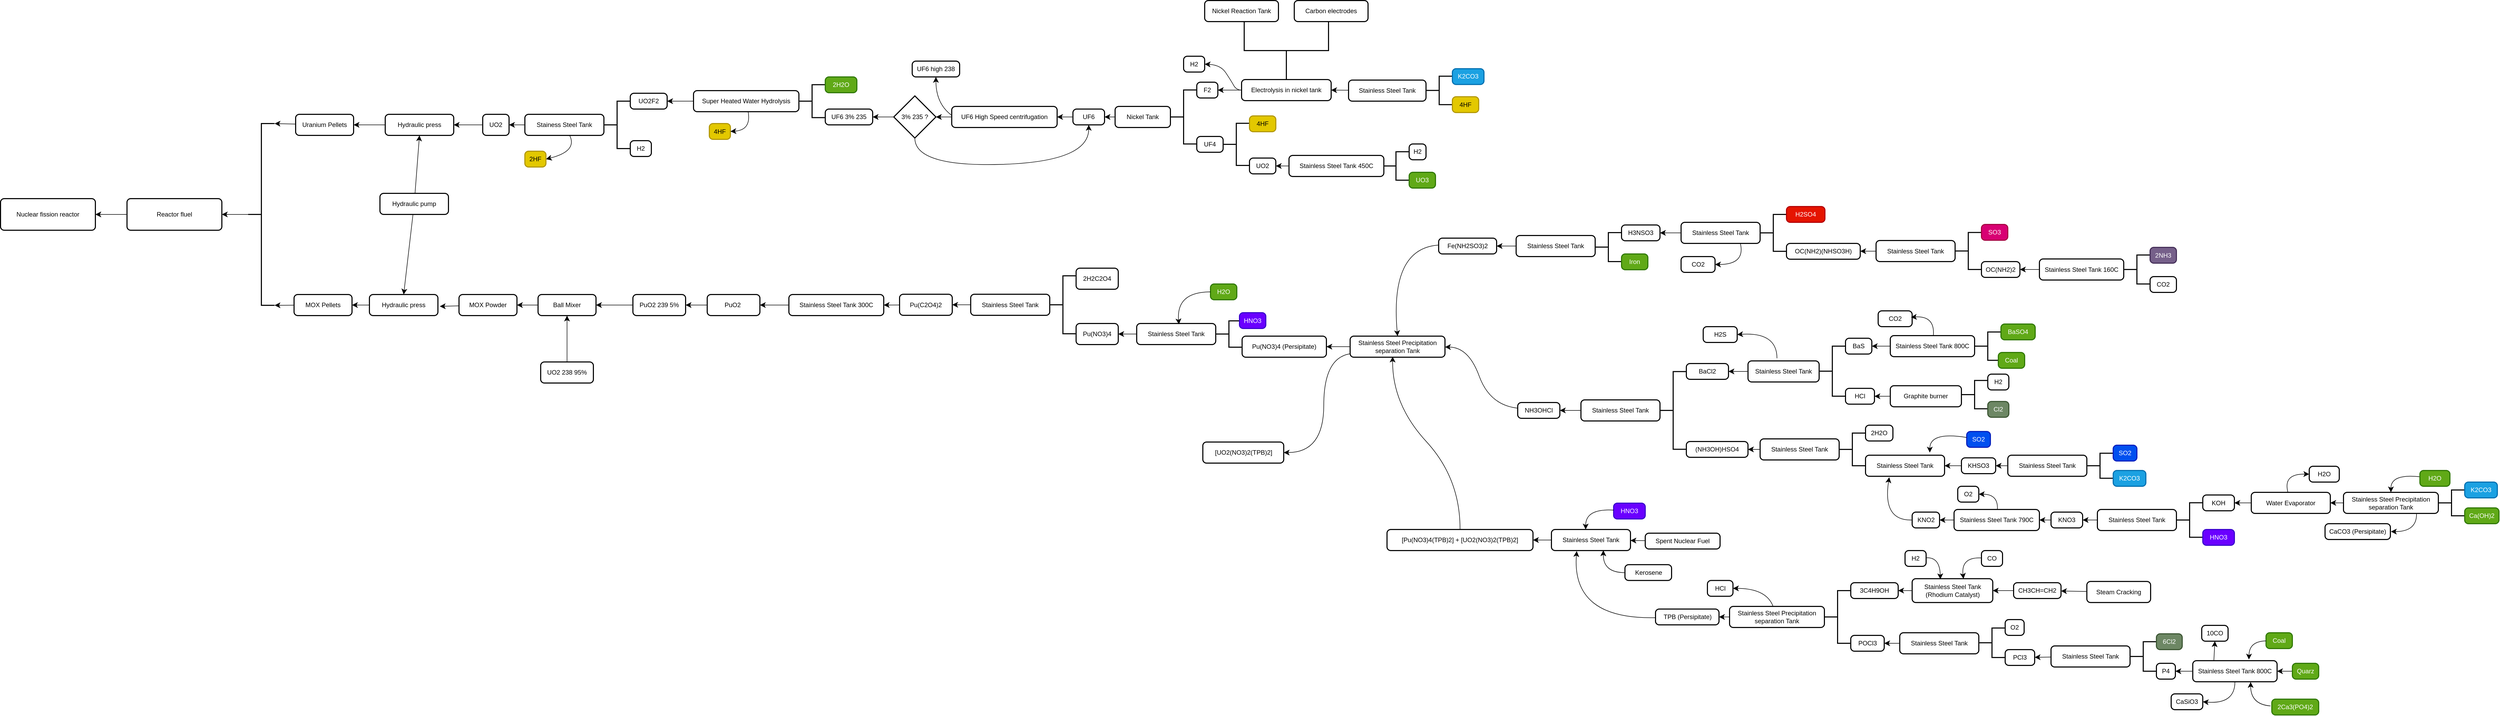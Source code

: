 <mxfile version="26.1.1">
  <diagram id="C5RBs43oDa-KdzZeNtuy" name="Items/Blocks Use">
    <mxGraphModel dx="2072" dy="1237" grid="1" gridSize="10" guides="1" tooltips="1" connect="1" arrows="1" fold="1" page="1" pageScale="1" pageWidth="40000" pageHeight="40000" math="0" shadow="0">
      <root>
        <mxCell id="WIyWlLk6GJQsqaUBKTNV-0" />
        <mxCell id="WIyWlLk6GJQsqaUBKTNV-1" parent="WIyWlLk6GJQsqaUBKTNV-0" />
        <mxCell id="4DqQwGkzJeAgSaI9an-8-4" value="Nuclear fission&lt;span style=&quot;background-color: transparent; color: light-dark(rgb(0, 0, 0), rgb(255, 255, 255));&quot;&gt;&amp;nbsp;reactor&lt;/span&gt;" style="rounded=1;whiteSpace=wrap;html=1;absoluteArcSize=1;arcSize=14;strokeWidth=2;" parent="WIyWlLk6GJQsqaUBKTNV-1" vertex="1">
          <mxGeometry x="4840" y="2490" width="180" height="60" as="geometry" />
        </mxCell>
        <mxCell id="4DqQwGkzJeAgSaI9an-8-11" style="edgeStyle=none;curved=1;rounded=0;orthogonalLoop=1;jettySize=auto;html=1;fontSize=12;startSize=8;endSize=8;" parent="WIyWlLk6GJQsqaUBKTNV-1" source="4DqQwGkzJeAgSaI9an-8-5" target="4DqQwGkzJeAgSaI9an-8-4" edge="1">
          <mxGeometry relative="1" as="geometry" />
        </mxCell>
        <mxCell id="4DqQwGkzJeAgSaI9an-8-5" value="Reactor fluel" style="rounded=1;whiteSpace=wrap;html=1;absoluteArcSize=1;arcSize=14;strokeWidth=2;" parent="WIyWlLk6GJQsqaUBKTNV-1" vertex="1">
          <mxGeometry x="5080" y="2490" width="180" height="60" as="geometry" />
        </mxCell>
        <mxCell id="4DqQwGkzJeAgSaI9an-8-10" style="edgeStyle=none;curved=1;rounded=0;orthogonalLoop=1;jettySize=auto;html=1;fontSize=12;startSize=8;endSize=8;" parent="WIyWlLk6GJQsqaUBKTNV-1" source="4DqQwGkzJeAgSaI9an-8-6" target="4DqQwGkzJeAgSaI9an-8-5" edge="1">
          <mxGeometry relative="1" as="geometry" />
        </mxCell>
        <mxCell id="4DqQwGkzJeAgSaI9an-8-6" value="" style="strokeWidth=2;html=1;shape=mxgraph.flowchart.annotation_2;align=left;labelPosition=right;pointerEvents=1;" parent="WIyWlLk6GJQsqaUBKTNV-1" vertex="1">
          <mxGeometry x="5310" y="2347.5" width="50" height="345" as="geometry" />
        </mxCell>
        <mxCell id="4DqQwGkzJeAgSaI9an-8-12" value="Uranium Pellets" style="rounded=1;whiteSpace=wrap;html=1;absoluteArcSize=1;arcSize=14;strokeWidth=2;" parent="WIyWlLk6GJQsqaUBKTNV-1" vertex="1">
          <mxGeometry x="5400" y="2330" width="110" height="40" as="geometry" />
        </mxCell>
        <mxCell id="4DqQwGkzJeAgSaI9an-8-53" style="edgeStyle=none;curved=1;rounded=0;orthogonalLoop=1;jettySize=auto;html=1;entryX=1;entryY=0.5;entryDx=0;entryDy=0;fontSize=12;startSize=8;endSize=8;" parent="WIyWlLk6GJQsqaUBKTNV-1" source="4DqQwGkzJeAgSaI9an-8-13" target="4DqQwGkzJeAgSaI9an-8-52" edge="1">
          <mxGeometry relative="1" as="geometry" />
        </mxCell>
        <mxCell id="4DqQwGkzJeAgSaI9an-8-13" value="UO2" style="rounded=1;whiteSpace=wrap;html=1;absoluteArcSize=1;arcSize=14;strokeWidth=2;" parent="WIyWlLk6GJQsqaUBKTNV-1" vertex="1">
          <mxGeometry x="5755" y="2330" width="50" height="40" as="geometry" />
        </mxCell>
        <mxCell id="4DqQwGkzJeAgSaI9an-8-15" style="edgeStyle=none;curved=1;rounded=0;orthogonalLoop=1;jettySize=auto;html=1;fontSize=12;startSize=8;endSize=8;" parent="WIyWlLk6GJQsqaUBKTNV-1" source="4DqQwGkzJeAgSaI9an-8-14" target="4DqQwGkzJeAgSaI9an-8-13" edge="1">
          <mxGeometry relative="1" as="geometry" />
        </mxCell>
        <mxCell id="4DqQwGkzJeAgSaI9an-8-18" style="edgeStyle=none;curved=1;rounded=0;orthogonalLoop=1;jettySize=auto;html=1;entryX=1;entryY=0.5;entryDx=0;entryDy=0;fontSize=12;startSize=8;endSize=8;" parent="WIyWlLk6GJQsqaUBKTNV-1" source="4DqQwGkzJeAgSaI9an-8-14" target="4DqQwGkzJeAgSaI9an-8-17" edge="1">
          <mxGeometry relative="1" as="geometry">
            <Array as="points">
              <mxPoint x="5935" y="2400" />
            </Array>
          </mxGeometry>
        </mxCell>
        <mxCell id="4DqQwGkzJeAgSaI9an-8-14" value="Stainess Steel Tank" style="rounded=1;whiteSpace=wrap;html=1;absoluteArcSize=1;arcSize=14;strokeWidth=2;" parent="WIyWlLk6GJQsqaUBKTNV-1" vertex="1">
          <mxGeometry x="5835" y="2330" width="150" height="40" as="geometry" />
        </mxCell>
        <mxCell id="4DqQwGkzJeAgSaI9an-8-17" value="2HF" style="rounded=1;whiteSpace=wrap;html=1;absoluteArcSize=1;arcSize=14;strokeWidth=2;fillColor=#e3c800;fontColor=#000000;strokeColor=#B09500;" parent="WIyWlLk6GJQsqaUBKTNV-1" vertex="1">
          <mxGeometry x="5835" y="2400" width="40" height="30" as="geometry" />
        </mxCell>
        <mxCell id="4DqQwGkzJeAgSaI9an-8-19" style="edgeStyle=none;curved=1;rounded=0;orthogonalLoop=1;jettySize=auto;html=1;entryX=1;entryY=0;entryDx=0;entryDy=0;entryPerimeter=0;fontSize=12;startSize=8;endSize=8;" parent="WIyWlLk6GJQsqaUBKTNV-1" source="4DqQwGkzJeAgSaI9an-8-12" target="4DqQwGkzJeAgSaI9an-8-6" edge="1">
          <mxGeometry relative="1" as="geometry" />
        </mxCell>
        <mxCell id="4DqQwGkzJeAgSaI9an-8-20" value="H2" style="rounded=1;whiteSpace=wrap;html=1;absoluteArcSize=1;arcSize=14;strokeWidth=2;" parent="WIyWlLk6GJQsqaUBKTNV-1" vertex="1">
          <mxGeometry x="6035" y="2380" width="40" height="30" as="geometry" />
        </mxCell>
        <mxCell id="4DqQwGkzJeAgSaI9an-8-21" value="" style="strokeWidth=2;html=1;shape=mxgraph.flowchart.annotation_2;align=left;labelPosition=right;pointerEvents=1;" parent="WIyWlLk6GJQsqaUBKTNV-1" vertex="1">
          <mxGeometry x="5985" y="2305" width="50" height="90" as="geometry" />
        </mxCell>
        <mxCell id="4DqQwGkzJeAgSaI9an-8-23" value="UO2F2" style="rounded=1;whiteSpace=wrap;html=1;absoluteArcSize=1;arcSize=14;strokeWidth=2;" parent="WIyWlLk6GJQsqaUBKTNV-1" vertex="1">
          <mxGeometry x="6035" y="2290" width="70" height="30" as="geometry" />
        </mxCell>
        <mxCell id="4DqQwGkzJeAgSaI9an-8-25" style="edgeStyle=none;curved=1;rounded=0;orthogonalLoop=1;jettySize=auto;html=1;fontSize=12;startSize=8;endSize=8;" parent="WIyWlLk6GJQsqaUBKTNV-1" source="4DqQwGkzJeAgSaI9an-8-24" target="4DqQwGkzJeAgSaI9an-8-23" edge="1">
          <mxGeometry relative="1" as="geometry" />
        </mxCell>
        <mxCell id="4DqQwGkzJeAgSaI9an-8-24" value="Super Heated Water Hydrolysis" style="rounded=1;whiteSpace=wrap;html=1;absoluteArcSize=1;arcSize=14;strokeWidth=2;" parent="WIyWlLk6GJQsqaUBKTNV-1" vertex="1">
          <mxGeometry x="6155" y="2285" width="200" height="40" as="geometry" />
        </mxCell>
        <mxCell id="4DqQwGkzJeAgSaI9an-8-26" value="" style="strokeWidth=2;html=1;shape=mxgraph.flowchart.annotation_2;align=left;labelPosition=right;pointerEvents=1;" parent="WIyWlLk6GJQsqaUBKTNV-1" vertex="1">
          <mxGeometry x="6355" y="2273.75" width="50" height="62.5" as="geometry" />
        </mxCell>
        <mxCell id="4DqQwGkzJeAgSaI9an-8-29" value="2H2O" style="rounded=1;whiteSpace=wrap;html=1;absoluteArcSize=1;arcSize=14;strokeWidth=2;fillColor=#60a917;fontColor=#ffffff;strokeColor=#2D7600;" parent="WIyWlLk6GJQsqaUBKTNV-1" vertex="1">
          <mxGeometry x="6405" y="2259" width="60" height="30" as="geometry" />
        </mxCell>
        <mxCell id="4DqQwGkzJeAgSaI9an-8-30" value="4HF" style="rounded=1;whiteSpace=wrap;html=1;absoluteArcSize=1;arcSize=14;strokeWidth=2;fillColor=#e3c800;fontColor=#000000;strokeColor=#B09500;" parent="WIyWlLk6GJQsqaUBKTNV-1" vertex="1">
          <mxGeometry x="6185" y="2347.5" width="40" height="30" as="geometry" />
        </mxCell>
        <mxCell id="4DqQwGkzJeAgSaI9an-8-31" style="edgeStyle=none;curved=1;rounded=0;orthogonalLoop=1;jettySize=auto;html=1;entryX=1;entryY=0.5;entryDx=0;entryDy=0;fontSize=12;startSize=8;endSize=8;" parent="WIyWlLk6GJQsqaUBKTNV-1" source="4DqQwGkzJeAgSaI9an-8-24" target="4DqQwGkzJeAgSaI9an-8-30" edge="1">
          <mxGeometry relative="1" as="geometry">
            <Array as="points">
              <mxPoint x="6265" y="2360" />
            </Array>
          </mxGeometry>
        </mxCell>
        <mxCell id="4DqQwGkzJeAgSaI9an-8-32" value="UF6 3% 235" style="rounded=1;whiteSpace=wrap;html=1;absoluteArcSize=1;arcSize=14;strokeWidth=2;" parent="WIyWlLk6GJQsqaUBKTNV-1" vertex="1">
          <mxGeometry x="6405" y="2320" width="90" height="30" as="geometry" />
        </mxCell>
        <mxCell id="4DqQwGkzJeAgSaI9an-8-67" style="edgeStyle=none;curved=1;rounded=0;orthogonalLoop=1;jettySize=auto;html=1;entryX=0.5;entryY=1;entryDx=0;entryDy=0;fontSize=12;startSize=8;endSize=8;exitX=0.001;exitY=0.43;exitDx=0;exitDy=0;exitPerimeter=0;" parent="WIyWlLk6GJQsqaUBKTNV-1" source="4DqQwGkzJeAgSaI9an-8-34" target="4DqQwGkzJeAgSaI9an-8-65" edge="1">
          <mxGeometry relative="1" as="geometry">
            <Array as="points">
              <mxPoint x="6615" y="2310" />
            </Array>
          </mxGeometry>
        </mxCell>
        <mxCell id="4DqQwGkzJeAgSaI9an-8-34" value="UF6 High Speed centrifugation" style="rounded=1;whiteSpace=wrap;html=1;absoluteArcSize=1;arcSize=14;strokeWidth=2;" parent="WIyWlLk6GJQsqaUBKTNV-1" vertex="1">
          <mxGeometry x="6645" y="2315" width="200" height="40" as="geometry" />
        </mxCell>
        <mxCell id="4DqQwGkzJeAgSaI9an-8-44" style="edgeStyle=none;curved=1;rounded=0;orthogonalLoop=1;jettySize=auto;html=1;entryX=1;entryY=0.5;entryDx=0;entryDy=0;fontSize=12;startSize=8;endSize=8;" parent="WIyWlLk6GJQsqaUBKTNV-1" source="4DqQwGkzJeAgSaI9an-8-36" target="4DqQwGkzJeAgSaI9an-8-34" edge="1">
          <mxGeometry relative="1" as="geometry" />
        </mxCell>
        <mxCell id="4DqQwGkzJeAgSaI9an-8-36" value="UF6" style="rounded=1;whiteSpace=wrap;html=1;absoluteArcSize=1;arcSize=14;strokeWidth=2;" parent="WIyWlLk6GJQsqaUBKTNV-1" vertex="1">
          <mxGeometry x="6875" y="2320" width="60" height="30" as="geometry" />
        </mxCell>
        <mxCell id="4DqQwGkzJeAgSaI9an-8-42" style="edgeStyle=none;curved=1;rounded=0;orthogonalLoop=1;jettySize=auto;html=1;entryX=1;entryY=0.5;entryDx=0;entryDy=0;fontSize=12;startSize=8;endSize=8;" parent="WIyWlLk6GJQsqaUBKTNV-1" source="4DqQwGkzJeAgSaI9an-8-40" target="4DqQwGkzJeAgSaI9an-8-32" edge="1">
          <mxGeometry relative="1" as="geometry" />
        </mxCell>
        <mxCell id="4DqQwGkzJeAgSaI9an-8-43" style="edgeStyle=none;curved=1;rounded=0;orthogonalLoop=1;jettySize=auto;html=1;entryX=0.5;entryY=1;entryDx=0;entryDy=0;fontSize=12;startSize=8;endSize=8;exitX=0.5;exitY=1;exitDx=0;exitDy=0;exitPerimeter=0;" parent="WIyWlLk6GJQsqaUBKTNV-1" source="4DqQwGkzJeAgSaI9an-8-40" target="4DqQwGkzJeAgSaI9an-8-36" edge="1">
          <mxGeometry relative="1" as="geometry">
            <Array as="points">
              <mxPoint x="6575" y="2430" />
              <mxPoint x="6905" y="2420" />
            </Array>
          </mxGeometry>
        </mxCell>
        <mxCell id="4DqQwGkzJeAgSaI9an-8-40" value="3% 235 ?" style="strokeWidth=2;html=1;shape=mxgraph.flowchart.decision;whiteSpace=wrap;" parent="WIyWlLk6GJQsqaUBKTNV-1" vertex="1">
          <mxGeometry x="6535" y="2295" width="80" height="80" as="geometry" />
        </mxCell>
        <mxCell id="4DqQwGkzJeAgSaI9an-8-41" style="edgeStyle=none;curved=1;rounded=0;orthogonalLoop=1;jettySize=auto;html=1;entryX=1;entryY=0.5;entryDx=0;entryDy=0;entryPerimeter=0;fontSize=12;startSize=8;endSize=8;" parent="WIyWlLk6GJQsqaUBKTNV-1" source="4DqQwGkzJeAgSaI9an-8-34" target="4DqQwGkzJeAgSaI9an-8-40" edge="1">
          <mxGeometry relative="1" as="geometry" />
        </mxCell>
        <mxCell id="4DqQwGkzJeAgSaI9an-8-45" value="UF4" style="rounded=1;whiteSpace=wrap;html=1;absoluteArcSize=1;arcSize=14;strokeWidth=2;" parent="WIyWlLk6GJQsqaUBKTNV-1" vertex="1">
          <mxGeometry x="7110" y="2372" width="50" height="30" as="geometry" />
        </mxCell>
        <mxCell id="4DqQwGkzJeAgSaI9an-8-47" value="F2" style="rounded=1;whiteSpace=wrap;html=1;absoluteArcSize=1;arcSize=14;strokeWidth=2;" parent="WIyWlLk6GJQsqaUBKTNV-1" vertex="1">
          <mxGeometry x="7110" y="2269" width="40" height="30" as="geometry" />
        </mxCell>
        <mxCell id="4DqQwGkzJeAgSaI9an-8-49" style="edgeStyle=none;curved=1;rounded=0;orthogonalLoop=1;jettySize=auto;html=1;entryX=1;entryY=0.5;entryDx=0;entryDy=0;fontSize=12;startSize=8;endSize=8;" parent="WIyWlLk6GJQsqaUBKTNV-1" source="4DqQwGkzJeAgSaI9an-8-48" target="4DqQwGkzJeAgSaI9an-8-36" edge="1">
          <mxGeometry relative="1" as="geometry" />
        </mxCell>
        <mxCell id="4DqQwGkzJeAgSaI9an-8-48" value="Nickel Tank" style="rounded=1;whiteSpace=wrap;html=1;absoluteArcSize=1;arcSize=14;strokeWidth=2;" parent="WIyWlLk6GJQsqaUBKTNV-1" vertex="1">
          <mxGeometry x="6955" y="2315" width="105" height="40" as="geometry" />
        </mxCell>
        <mxCell id="4DqQwGkzJeAgSaI9an-8-50" value="" style="strokeWidth=2;html=1;shape=mxgraph.flowchart.annotation_2;align=left;labelPosition=right;pointerEvents=1;" parent="WIyWlLk6GJQsqaUBKTNV-1" vertex="1">
          <mxGeometry x="7060" y="2283.75" width="50" height="102.5" as="geometry" />
        </mxCell>
        <mxCell id="4DqQwGkzJeAgSaI9an-8-54" style="edgeStyle=none;curved=1;rounded=0;orthogonalLoop=1;jettySize=auto;html=1;entryX=1;entryY=0.5;entryDx=0;entryDy=0;fontSize=12;startSize=8;endSize=8;" parent="WIyWlLk6GJQsqaUBKTNV-1" source="4DqQwGkzJeAgSaI9an-8-52" target="4DqQwGkzJeAgSaI9an-8-12" edge="1">
          <mxGeometry relative="1" as="geometry" />
        </mxCell>
        <mxCell id="4DqQwGkzJeAgSaI9an-8-52" value="Hydraulic press" style="rounded=1;whiteSpace=wrap;html=1;absoluteArcSize=1;arcSize=14;strokeWidth=2;" parent="WIyWlLk6GJQsqaUBKTNV-1" vertex="1">
          <mxGeometry x="5570" y="2330" width="130" height="40" as="geometry" />
        </mxCell>
        <mxCell id="4DqQwGkzJeAgSaI9an-8-56" style="edgeStyle=none;curved=1;rounded=0;orthogonalLoop=1;jettySize=auto;html=1;entryX=0.5;entryY=1;entryDx=0;entryDy=0;fontSize=12;startSize=8;endSize=8;" parent="WIyWlLk6GJQsqaUBKTNV-1" source="4DqQwGkzJeAgSaI9an-8-55" target="4DqQwGkzJeAgSaI9an-8-52" edge="1">
          <mxGeometry relative="1" as="geometry" />
        </mxCell>
        <mxCell id="4DqQwGkzJeAgSaI9an-8-91" style="edgeStyle=none;curved=1;rounded=0;orthogonalLoop=1;jettySize=auto;html=1;entryX=0.5;entryY=0;entryDx=0;entryDy=0;fontSize=12;startSize=8;endSize=8;" parent="WIyWlLk6GJQsqaUBKTNV-1" source="4DqQwGkzJeAgSaI9an-8-55" target="4DqQwGkzJeAgSaI9an-8-84" edge="1">
          <mxGeometry relative="1" as="geometry" />
        </mxCell>
        <mxCell id="4DqQwGkzJeAgSaI9an-8-55" value="Hydraulic pump" style="rounded=1;whiteSpace=wrap;html=1;absoluteArcSize=1;arcSize=14;strokeWidth=2;" parent="WIyWlLk6GJQsqaUBKTNV-1" vertex="1">
          <mxGeometry x="5560" y="2480" width="130" height="40" as="geometry" />
        </mxCell>
        <mxCell id="4DqQwGkzJeAgSaI9an-8-58" style="edgeStyle=none;curved=1;rounded=0;orthogonalLoop=1;jettySize=auto;html=1;entryX=1;entryY=0.5;entryDx=0;entryDy=0;fontSize=12;startSize=8;endSize=8;" parent="WIyWlLk6GJQsqaUBKTNV-1" source="4DqQwGkzJeAgSaI9an-8-57" target="4DqQwGkzJeAgSaI9an-8-47" edge="1">
          <mxGeometry relative="1" as="geometry" />
        </mxCell>
        <mxCell id="4DqQwGkzJeAgSaI9an-8-60" style="edgeStyle=none;curved=1;rounded=0;orthogonalLoop=1;jettySize=auto;html=1;entryX=1;entryY=0.5;entryDx=0;entryDy=0;fontSize=12;startSize=8;endSize=8;exitX=0;exitY=0.5;exitDx=0;exitDy=0;" parent="WIyWlLk6GJQsqaUBKTNV-1" source="4DqQwGkzJeAgSaI9an-8-57" target="4DqQwGkzJeAgSaI9an-8-59" edge="1">
          <mxGeometry relative="1" as="geometry">
            <Array as="points">
              <mxPoint x="7185" y="2284" />
              <mxPoint x="7175" y="2266" />
              <mxPoint x="7155" y="2236" />
            </Array>
          </mxGeometry>
        </mxCell>
        <mxCell id="4DqQwGkzJeAgSaI9an-8-57" value="Electrolysis in nickel tank" style="rounded=1;whiteSpace=wrap;html=1;absoluteArcSize=1;arcSize=14;strokeWidth=2;" parent="WIyWlLk6GJQsqaUBKTNV-1" vertex="1">
          <mxGeometry x="7195" y="2264" width="170" height="40" as="geometry" />
        </mxCell>
        <mxCell id="4DqQwGkzJeAgSaI9an-8-59" value="H2" style="rounded=1;whiteSpace=wrap;html=1;absoluteArcSize=1;arcSize=14;strokeWidth=2;" parent="WIyWlLk6GJQsqaUBKTNV-1" vertex="1">
          <mxGeometry x="7085" y="2219.75" width="40" height="30" as="geometry" />
        </mxCell>
        <mxCell id="4DqQwGkzJeAgSaI9an-8-61" value="Nickel Reaction Tank" style="rounded=1;whiteSpace=wrap;html=1;absoluteArcSize=1;arcSize=14;strokeWidth=2;" parent="WIyWlLk6GJQsqaUBKTNV-1" vertex="1">
          <mxGeometry x="7125" y="2114" width="140" height="40" as="geometry" />
        </mxCell>
        <mxCell id="4DqQwGkzJeAgSaI9an-8-62" value="" style="strokeWidth=2;html=1;shape=mxgraph.flowchart.annotation_2;align=left;labelPosition=right;pointerEvents=1;direction=north;" parent="WIyWlLk6GJQsqaUBKTNV-1" vertex="1">
          <mxGeometry x="7200" y="2154" width="160" height="110" as="geometry" />
        </mxCell>
        <mxCell id="4DqQwGkzJeAgSaI9an-8-63" value="Carbon electrodes" style="rounded=1;whiteSpace=wrap;html=1;absoluteArcSize=1;arcSize=14;strokeWidth=2;" parent="WIyWlLk6GJQsqaUBKTNV-1" vertex="1">
          <mxGeometry x="7295" y="2114" width="140" height="40" as="geometry" />
        </mxCell>
        <mxCell id="4DqQwGkzJeAgSaI9an-8-65" value="UF6 high 238" style="rounded=1;whiteSpace=wrap;html=1;absoluteArcSize=1;arcSize=14;strokeWidth=2;" parent="WIyWlLk6GJQsqaUBKTNV-1" vertex="1">
          <mxGeometry x="6570" y="2229" width="90" height="30" as="geometry" />
        </mxCell>
        <mxCell id="4DqQwGkzJeAgSaI9an-8-68" value="" style="strokeWidth=2;html=1;shape=mxgraph.flowchart.annotation_2;align=left;labelPosition=right;pointerEvents=1;" parent="WIyWlLk6GJQsqaUBKTNV-1" vertex="1">
          <mxGeometry x="7545" y="2257.63" width="50" height="54" as="geometry" />
        </mxCell>
        <mxCell id="4DqQwGkzJeAgSaI9an-8-70" value="K2CO3" style="rounded=1;whiteSpace=wrap;html=1;absoluteArcSize=1;arcSize=14;strokeWidth=2;fillColor=#1ba1e2;fontColor=#ffffff;strokeColor=#006EAF;" parent="WIyWlLk6GJQsqaUBKTNV-1" vertex="1">
          <mxGeometry x="7595" y="2243.38" width="60" height="30" as="geometry" />
        </mxCell>
        <mxCell id="4DqQwGkzJeAgSaI9an-8-71" value="4HF" style="rounded=1;whiteSpace=wrap;html=1;absoluteArcSize=1;arcSize=14;strokeWidth=2;fillColor=#e3c800;fontColor=#000000;strokeColor=#B09500;" parent="WIyWlLk6GJQsqaUBKTNV-1" vertex="1">
          <mxGeometry x="7595" y="2296.63" width="50" height="30" as="geometry" />
        </mxCell>
        <mxCell id="4DqQwGkzJeAgSaI9an-8-72" value="" style="strokeWidth=2;html=1;shape=mxgraph.flowchart.annotation_2;align=left;labelPosition=right;pointerEvents=1;" parent="WIyWlLk6GJQsqaUBKTNV-1" vertex="1">
          <mxGeometry x="7160" y="2347" width="50" height="80" as="geometry" />
        </mxCell>
        <mxCell id="4DqQwGkzJeAgSaI9an-8-73" value="4HF" style="rounded=1;whiteSpace=wrap;html=1;absoluteArcSize=1;arcSize=14;strokeWidth=2;fillColor=#e3c800;fontColor=#000000;strokeColor=#B09500;" parent="WIyWlLk6GJQsqaUBKTNV-1" vertex="1">
          <mxGeometry x="7210" y="2333" width="50" height="30" as="geometry" />
        </mxCell>
        <mxCell id="4DqQwGkzJeAgSaI9an-8-74" value="UO2" style="rounded=1;whiteSpace=wrap;html=1;absoluteArcSize=1;arcSize=14;strokeWidth=2;" parent="WIyWlLk6GJQsqaUBKTNV-1" vertex="1">
          <mxGeometry x="7210" y="2413" width="50" height="30" as="geometry" />
        </mxCell>
        <mxCell id="4DqQwGkzJeAgSaI9an-8-75" value="" style="strokeWidth=2;html=1;shape=mxgraph.flowchart.annotation_2;align=left;labelPosition=right;pointerEvents=1;" parent="WIyWlLk6GJQsqaUBKTNV-1" vertex="1">
          <mxGeometry x="7463" y="2401" width="50" height="54" as="geometry" />
        </mxCell>
        <mxCell id="4DqQwGkzJeAgSaI9an-8-79" style="edgeStyle=none;curved=1;rounded=0;orthogonalLoop=1;jettySize=auto;html=1;entryX=1;entryY=0.5;entryDx=0;entryDy=0;fontSize=12;startSize=8;endSize=8;" parent="WIyWlLk6GJQsqaUBKTNV-1" source="4DqQwGkzJeAgSaI9an-8-76" target="4DqQwGkzJeAgSaI9an-8-74" edge="1">
          <mxGeometry relative="1" as="geometry" />
        </mxCell>
        <mxCell id="4DqQwGkzJeAgSaI9an-8-76" value="Stainless Steel Tank 450C" style="rounded=1;whiteSpace=wrap;html=1;absoluteArcSize=1;arcSize=14;strokeWidth=2;" parent="WIyWlLk6GJQsqaUBKTNV-1" vertex="1">
          <mxGeometry x="7285" y="2408" width="180" height="40" as="geometry" />
        </mxCell>
        <mxCell id="4DqQwGkzJeAgSaI9an-8-78" style="edgeStyle=none;curved=1;rounded=0;orthogonalLoop=1;jettySize=auto;html=1;entryX=1;entryY=0.5;entryDx=0;entryDy=0;fontSize=12;startSize=8;endSize=8;" parent="WIyWlLk6GJQsqaUBKTNV-1" source="4DqQwGkzJeAgSaI9an-8-77" target="4DqQwGkzJeAgSaI9an-8-57" edge="1">
          <mxGeometry relative="1" as="geometry" />
        </mxCell>
        <mxCell id="4DqQwGkzJeAgSaI9an-8-77" value="Stainless Steel Tank" style="rounded=1;whiteSpace=wrap;html=1;absoluteArcSize=1;arcSize=14;strokeWidth=2;" parent="WIyWlLk6GJQsqaUBKTNV-1" vertex="1">
          <mxGeometry x="7398" y="2265" width="147" height="40" as="geometry" />
        </mxCell>
        <mxCell id="4DqQwGkzJeAgSaI9an-8-80" value="UO3" style="rounded=1;whiteSpace=wrap;html=1;absoluteArcSize=1;arcSize=14;strokeWidth=2;fillColor=#60a917;fontColor=#ffffff;strokeColor=#2D7600;" parent="WIyWlLk6GJQsqaUBKTNV-1" vertex="1">
          <mxGeometry x="7513" y="2440" width="50" height="30" as="geometry" />
        </mxCell>
        <mxCell id="4DqQwGkzJeAgSaI9an-8-81" value="H2" style="rounded=1;whiteSpace=wrap;html=1;absoluteArcSize=1;arcSize=14;strokeWidth=2;" parent="WIyWlLk6GJQsqaUBKTNV-1" vertex="1">
          <mxGeometry x="7513" y="2386.25" width="32" height="30" as="geometry" />
        </mxCell>
        <mxCell id="4DqQwGkzJeAgSaI9an-8-82" value="MOX Pellets" style="rounded=1;whiteSpace=wrap;html=1;absoluteArcSize=1;arcSize=14;strokeWidth=2;" parent="WIyWlLk6GJQsqaUBKTNV-1" vertex="1">
          <mxGeometry x="5397" y="2672" width="110" height="40" as="geometry" />
        </mxCell>
        <mxCell id="4DqQwGkzJeAgSaI9an-8-83" style="edgeStyle=none;curved=1;rounded=0;orthogonalLoop=1;jettySize=auto;html=1;entryX=1;entryY=1;entryDx=0;entryDy=0;entryPerimeter=0;fontSize=12;startSize=8;endSize=8;" parent="WIyWlLk6GJQsqaUBKTNV-1" source="4DqQwGkzJeAgSaI9an-8-82" target="4DqQwGkzJeAgSaI9an-8-6" edge="1">
          <mxGeometry relative="1" as="geometry" />
        </mxCell>
        <mxCell id="4DqQwGkzJeAgSaI9an-8-85" style="edgeStyle=none;curved=1;rounded=0;orthogonalLoop=1;jettySize=auto;html=1;entryX=1;entryY=0.5;entryDx=0;entryDy=0;fontSize=12;startSize=8;endSize=8;" parent="WIyWlLk6GJQsqaUBKTNV-1" source="4DqQwGkzJeAgSaI9an-8-84" target="4DqQwGkzJeAgSaI9an-8-82" edge="1">
          <mxGeometry relative="1" as="geometry" />
        </mxCell>
        <mxCell id="4DqQwGkzJeAgSaI9an-8-84" value="Hydraulic press" style="rounded=1;whiteSpace=wrap;html=1;absoluteArcSize=1;arcSize=14;strokeWidth=2;" parent="WIyWlLk6GJQsqaUBKTNV-1" vertex="1">
          <mxGeometry x="5540" y="2672" width="130" height="40" as="geometry" />
        </mxCell>
        <mxCell id="4DqQwGkzJeAgSaI9an-8-87" value="MOX Powder" style="rounded=1;whiteSpace=wrap;html=1;absoluteArcSize=1;arcSize=14;strokeWidth=2;" parent="WIyWlLk6GJQsqaUBKTNV-1" vertex="1">
          <mxGeometry x="5710" y="2672" width="110" height="40" as="geometry" />
        </mxCell>
        <mxCell id="4DqQwGkzJeAgSaI9an-8-88" style="edgeStyle=none;curved=1;rounded=0;orthogonalLoop=1;jettySize=auto;html=1;entryX=1.027;entryY=0.563;entryDx=0;entryDy=0;entryPerimeter=0;fontSize=12;startSize=8;endSize=8;" parent="WIyWlLk6GJQsqaUBKTNV-1" source="4DqQwGkzJeAgSaI9an-8-87" target="4DqQwGkzJeAgSaI9an-8-84" edge="1">
          <mxGeometry relative="1" as="geometry" />
        </mxCell>
        <mxCell id="4DqQwGkzJeAgSaI9an-8-90" style="edgeStyle=none;curved=1;rounded=0;orthogonalLoop=1;jettySize=auto;html=1;entryX=1;entryY=0.5;entryDx=0;entryDy=0;fontSize=12;startSize=8;endSize=8;" parent="WIyWlLk6GJQsqaUBKTNV-1" source="4DqQwGkzJeAgSaI9an-8-89" target="4DqQwGkzJeAgSaI9an-8-87" edge="1">
          <mxGeometry relative="1" as="geometry" />
        </mxCell>
        <mxCell id="4DqQwGkzJeAgSaI9an-8-89" value="Ball Mixer" style="rounded=1;whiteSpace=wrap;html=1;absoluteArcSize=1;arcSize=14;strokeWidth=2;" parent="WIyWlLk6GJQsqaUBKTNV-1" vertex="1">
          <mxGeometry x="5860" y="2672" width="110" height="40" as="geometry" />
        </mxCell>
        <mxCell id="4DqQwGkzJeAgSaI9an-8-95" style="edgeStyle=none;curved=1;rounded=0;orthogonalLoop=1;jettySize=auto;html=1;entryX=0.5;entryY=1;entryDx=0;entryDy=0;fontSize=12;startSize=8;endSize=8;" parent="WIyWlLk6GJQsqaUBKTNV-1" source="4DqQwGkzJeAgSaI9an-8-92" target="4DqQwGkzJeAgSaI9an-8-89" edge="1">
          <mxGeometry relative="1" as="geometry" />
        </mxCell>
        <mxCell id="4DqQwGkzJeAgSaI9an-8-92" value="UO2 238 95%" style="rounded=1;whiteSpace=wrap;html=1;absoluteArcSize=1;arcSize=14;strokeWidth=2;" parent="WIyWlLk6GJQsqaUBKTNV-1" vertex="1">
          <mxGeometry x="5865" y="2800" width="100" height="40" as="geometry" />
        </mxCell>
        <mxCell id="4DqQwGkzJeAgSaI9an-8-96" style="edgeStyle=none;curved=1;rounded=0;orthogonalLoop=1;jettySize=auto;html=1;entryX=1;entryY=0.5;entryDx=0;entryDy=0;fontSize=12;startSize=8;endSize=8;" parent="WIyWlLk6GJQsqaUBKTNV-1" source="4DqQwGkzJeAgSaI9an-8-93" target="4DqQwGkzJeAgSaI9an-8-89" edge="1">
          <mxGeometry relative="1" as="geometry" />
        </mxCell>
        <mxCell id="4DqQwGkzJeAgSaI9an-8-93" value="PuO2 239 5%" style="rounded=1;whiteSpace=wrap;html=1;absoluteArcSize=1;arcSize=14;strokeWidth=2;" parent="WIyWlLk6GJQsqaUBKTNV-1" vertex="1">
          <mxGeometry x="6040" y="2672" width="100" height="40" as="geometry" />
        </mxCell>
        <mxCell id="ap272Ouc-3efmhPf3Gaz-82" value="" style="edgeStyle=none;curved=1;rounded=0;orthogonalLoop=1;jettySize=auto;html=1;fontSize=12;startSize=8;endSize=8;" parent="WIyWlLk6GJQsqaUBKTNV-1" source="4DqQwGkzJeAgSaI9an-8-94" target="4DqQwGkzJeAgSaI9an-8-93" edge="1">
          <mxGeometry relative="1" as="geometry" />
        </mxCell>
        <mxCell id="4DqQwGkzJeAgSaI9an-8-94" value="PuO2&amp;nbsp;" style="rounded=1;whiteSpace=wrap;html=1;absoluteArcSize=1;arcSize=14;strokeWidth=2;" parent="WIyWlLk6GJQsqaUBKTNV-1" vertex="1">
          <mxGeometry x="6181" y="2672" width="100" height="40" as="geometry" />
        </mxCell>
        <mxCell id="4DqQwGkzJeAgSaI9an-8-99" style="edgeStyle=none;curved=1;rounded=0;orthogonalLoop=1;jettySize=auto;html=1;entryX=1;entryY=0.5;entryDx=0;entryDy=0;fontSize=12;startSize=8;endSize=8;" parent="WIyWlLk6GJQsqaUBKTNV-1" source="4DqQwGkzJeAgSaI9an-8-98" target="4DqQwGkzJeAgSaI9an-8-94" edge="1">
          <mxGeometry relative="1" as="geometry" />
        </mxCell>
        <mxCell id="4DqQwGkzJeAgSaI9an-8-98" value="Stainless Steel Tank 300C" style="rounded=1;whiteSpace=wrap;html=1;absoluteArcSize=1;arcSize=14;strokeWidth=2;" parent="WIyWlLk6GJQsqaUBKTNV-1" vertex="1">
          <mxGeometry x="6336" y="2672" width="180" height="40" as="geometry" />
        </mxCell>
        <mxCell id="4DqQwGkzJeAgSaI9an-8-101" value="" style="strokeWidth=2;html=1;shape=mxgraph.flowchart.annotation_2;align=left;labelPosition=right;pointerEvents=1;" parent="WIyWlLk6GJQsqaUBKTNV-1" vertex="1">
          <mxGeometry x="6831" y="2636.5" width="50" height="110" as="geometry" />
        </mxCell>
        <mxCell id="4DqQwGkzJeAgSaI9an-8-109" style="edgeStyle=none;curved=1;rounded=0;orthogonalLoop=1;jettySize=auto;html=1;entryX=1;entryY=0.5;entryDx=0;entryDy=0;fontSize=12;startSize=8;endSize=8;" parent="WIyWlLk6GJQsqaUBKTNV-1" source="4DqQwGkzJeAgSaI9an-8-103" target="4DqQwGkzJeAgSaI9an-8-107" edge="1">
          <mxGeometry relative="1" as="geometry" />
        </mxCell>
        <mxCell id="4DqQwGkzJeAgSaI9an-8-103" value="Stainless Steel Tank" style="rounded=1;whiteSpace=wrap;html=1;absoluteArcSize=1;arcSize=14;strokeWidth=2;" parent="WIyWlLk6GJQsqaUBKTNV-1" vertex="1">
          <mxGeometry x="6681" y="2671.5" width="150" height="40" as="geometry" />
        </mxCell>
        <mxCell id="4DqQwGkzJeAgSaI9an-8-105" value="Pu(NO3)4" style="rounded=1;whiteSpace=wrap;html=1;absoluteArcSize=1;arcSize=14;strokeWidth=2;" parent="WIyWlLk6GJQsqaUBKTNV-1" vertex="1">
          <mxGeometry x="6881" y="2727" width="80" height="40" as="geometry" />
        </mxCell>
        <mxCell id="4DqQwGkzJeAgSaI9an-8-106" value="2H2C2O4" style="rounded=1;whiteSpace=wrap;html=1;absoluteArcSize=1;arcSize=14;strokeWidth=2;" parent="WIyWlLk6GJQsqaUBKTNV-1" vertex="1">
          <mxGeometry x="6881" y="2622" width="80" height="40" as="geometry" />
        </mxCell>
        <mxCell id="4DqQwGkzJeAgSaI9an-8-108" style="edgeStyle=none;curved=1;rounded=0;orthogonalLoop=1;jettySize=auto;html=1;entryX=1;entryY=0.5;entryDx=0;entryDy=0;fontSize=12;startSize=8;endSize=8;" parent="WIyWlLk6GJQsqaUBKTNV-1" source="4DqQwGkzJeAgSaI9an-8-107" target="4DqQwGkzJeAgSaI9an-8-98" edge="1">
          <mxGeometry relative="1" as="geometry" />
        </mxCell>
        <mxCell id="4DqQwGkzJeAgSaI9an-8-107" value="Pu(C2O4)2" style="rounded=1;whiteSpace=wrap;html=1;absoluteArcSize=1;arcSize=14;strokeWidth=2;" parent="WIyWlLk6GJQsqaUBKTNV-1" vertex="1">
          <mxGeometry x="6546" y="2671.5" width="100" height="40" as="geometry" />
        </mxCell>
        <mxCell id="4DqQwGkzJeAgSaI9an-8-113" style="edgeStyle=none;curved=1;rounded=0;orthogonalLoop=1;jettySize=auto;html=1;entryX=1;entryY=0.5;entryDx=0;entryDy=0;fontSize=12;startSize=8;endSize=8;" parent="WIyWlLk6GJQsqaUBKTNV-1" source="4DqQwGkzJeAgSaI9an-8-112" target="4DqQwGkzJeAgSaI9an-8-105" edge="1">
          <mxGeometry relative="1" as="geometry" />
        </mxCell>
        <mxCell id="4DqQwGkzJeAgSaI9an-8-112" value="Stainless Steel Tank" style="rounded=1;whiteSpace=wrap;html=1;absoluteArcSize=1;arcSize=14;strokeWidth=2;" parent="WIyWlLk6GJQsqaUBKTNV-1" vertex="1">
          <mxGeometry x="6996" y="2727" width="150" height="40" as="geometry" />
        </mxCell>
        <mxCell id="4DqQwGkzJeAgSaI9an-8-114" value="" style="strokeWidth=2;html=1;shape=mxgraph.flowchart.annotation_2;align=left;labelPosition=right;pointerEvents=1;" parent="WIyWlLk6GJQsqaUBKTNV-1" vertex="1">
          <mxGeometry x="7146" y="2722" width="50" height="50" as="geometry" />
        </mxCell>
        <mxCell id="4DqQwGkzJeAgSaI9an-8-115" value="Pu(NO3)4 (Persipitate)" style="rounded=1;whiteSpace=wrap;html=1;absoluteArcSize=1;arcSize=14;strokeWidth=2;" parent="WIyWlLk6GJQsqaUBKTNV-1" vertex="1">
          <mxGeometry x="7196" y="2751" width="160" height="40" as="geometry" />
        </mxCell>
        <mxCell id="4DqQwGkzJeAgSaI9an-8-116" value="HNO3" style="rounded=1;whiteSpace=wrap;html=1;absoluteArcSize=1;arcSize=14;strokeWidth=2;fillColor=#6a00ff;fontColor=#ffffff;strokeColor=#3700CC;" parent="WIyWlLk6GJQsqaUBKTNV-1" vertex="1">
          <mxGeometry x="7191" y="2706.5" width="50" height="30" as="geometry" />
        </mxCell>
        <mxCell id="4DqQwGkzJeAgSaI9an-8-118" style="edgeStyle=none;curved=1;rounded=0;orthogonalLoop=1;jettySize=auto;html=1;entryX=1;entryY=0.5;entryDx=0;entryDy=0;fontSize=12;startSize=8;endSize=8;" parent="WIyWlLk6GJQsqaUBKTNV-1" source="4DqQwGkzJeAgSaI9an-8-117" target="4DqQwGkzJeAgSaI9an-8-115" edge="1">
          <mxGeometry relative="1" as="geometry" />
        </mxCell>
        <mxCell id="4DqQwGkzJeAgSaI9an-8-122" style="edgeStyle=none;curved=1;rounded=0;orthogonalLoop=1;jettySize=auto;html=1;entryX=1;entryY=0.5;entryDx=0;entryDy=0;fontSize=12;startSize=8;endSize=8;" parent="WIyWlLk6GJQsqaUBKTNV-1" source="4DqQwGkzJeAgSaI9an-8-117" target="4DqQwGkzJeAgSaI9an-8-121" edge="1">
          <mxGeometry relative="1" as="geometry">
            <Array as="points">
              <mxPoint x="7351" y="2792" />
              <mxPoint x="7351" y="2972" />
            </Array>
          </mxGeometry>
        </mxCell>
        <mxCell id="4DqQwGkzJeAgSaI9an-8-117" value="Stainless Steel Precipitation&lt;div&gt;separation Tank&lt;/div&gt;" style="rounded=1;whiteSpace=wrap;html=1;absoluteArcSize=1;arcSize=14;strokeWidth=2;" parent="WIyWlLk6GJQsqaUBKTNV-1" vertex="1">
          <mxGeometry x="7401" y="2751" width="180" height="40" as="geometry" />
        </mxCell>
        <mxCell id="4DqQwGkzJeAgSaI9an-8-119" value="[Pu(NO3)4(TPB)2] + [UO2(NO3)2(TPB)2]" style="rounded=1;whiteSpace=wrap;html=1;absoluteArcSize=1;arcSize=14;strokeWidth=2;" parent="WIyWlLk6GJQsqaUBKTNV-1" vertex="1">
          <mxGeometry x="7471" y="3118" width="277" height="40" as="geometry" />
        </mxCell>
        <mxCell id="4DqQwGkzJeAgSaI9an-8-121" value="[UO2(NO3)2(TPB)2]" style="rounded=1;whiteSpace=wrap;html=1;absoluteArcSize=1;arcSize=14;strokeWidth=2;" parent="WIyWlLk6GJQsqaUBKTNV-1" vertex="1">
          <mxGeometry x="7121.5" y="2952" width="153.5" height="40" as="geometry" />
        </mxCell>
        <mxCell id="4DqQwGkzJeAgSaI9an-8-124" style="edgeStyle=none;curved=1;rounded=0;orthogonalLoop=1;jettySize=auto;html=1;entryX=0.5;entryY=0;entryDx=0;entryDy=0;fontSize=12;startSize=8;endSize=8;exitX=0.024;exitY=0.433;exitDx=0;exitDy=0;exitPerimeter=0;" parent="WIyWlLk6GJQsqaUBKTNV-1" source="4DqQwGkzJeAgSaI9an-8-123" target="4DqQwGkzJeAgSaI9an-8-117" edge="1">
          <mxGeometry relative="1" as="geometry">
            <mxPoint x="7566" y="2609" as="sourcePoint" />
            <Array as="points">
              <mxPoint x="7476" y="2582" />
            </Array>
          </mxGeometry>
        </mxCell>
        <mxCell id="4DqQwGkzJeAgSaI9an-8-123" value="Fe(NH2SO3)2" style="rounded=1;whiteSpace=wrap;html=1;absoluteArcSize=1;arcSize=14;strokeWidth=2;" parent="WIyWlLk6GJQsqaUBKTNV-1" vertex="1">
          <mxGeometry x="7569" y="2565" width="110" height="30" as="geometry" />
        </mxCell>
        <mxCell id="4DqQwGkzJeAgSaI9an-8-129" style="edgeStyle=none;curved=1;rounded=0;orthogonalLoop=1;jettySize=auto;html=1;entryX=1;entryY=0.5;entryDx=0;entryDy=0;fontSize=12;startSize=8;endSize=8;" parent="WIyWlLk6GJQsqaUBKTNV-1" source="4DqQwGkzJeAgSaI9an-8-128" target="4DqQwGkzJeAgSaI9an-8-123" edge="1">
          <mxGeometry relative="1" as="geometry" />
        </mxCell>
        <mxCell id="4DqQwGkzJeAgSaI9an-8-128" value="Stainless Steel Tank" style="rounded=1;whiteSpace=wrap;html=1;absoluteArcSize=1;arcSize=14;strokeWidth=2;" parent="WIyWlLk6GJQsqaUBKTNV-1" vertex="1">
          <mxGeometry x="7716" y="2560" width="150" height="40" as="geometry" />
        </mxCell>
        <mxCell id="4DqQwGkzJeAgSaI9an-8-130" value="" style="strokeWidth=2;html=1;shape=mxgraph.flowchart.annotation_2;align=left;labelPosition=right;pointerEvents=1;" parent="WIyWlLk6GJQsqaUBKTNV-1" vertex="1">
          <mxGeometry x="7866" y="2554.5" width="50" height="55" as="geometry" />
        </mxCell>
        <mxCell id="4DqQwGkzJeAgSaI9an-8-131" value="Iron" style="rounded=1;whiteSpace=wrap;html=1;absoluteArcSize=1;arcSize=14;strokeWidth=2;fillColor=#60a917;fontColor=#ffffff;strokeColor=#2D7600;" parent="WIyWlLk6GJQsqaUBKTNV-1" vertex="1">
          <mxGeometry x="7916" y="2595" width="50" height="30" as="geometry" />
        </mxCell>
        <mxCell id="4DqQwGkzJeAgSaI9an-8-132" value="H3NSO3" style="rounded=1;whiteSpace=wrap;html=1;absoluteArcSize=1;arcSize=14;strokeWidth=2;" parent="WIyWlLk6GJQsqaUBKTNV-1" vertex="1">
          <mxGeometry x="7916" y="2540" width="73" height="30" as="geometry" />
        </mxCell>
        <mxCell id="4DqQwGkzJeAgSaI9an-8-134" style="edgeStyle=none;curved=1;rounded=0;orthogonalLoop=1;jettySize=auto;html=1;entryX=1;entryY=0.5;entryDx=0;entryDy=0;fontSize=12;startSize=8;endSize=8;" parent="WIyWlLk6GJQsqaUBKTNV-1" source="4DqQwGkzJeAgSaI9an-8-133" target="4DqQwGkzJeAgSaI9an-8-132" edge="1">
          <mxGeometry relative="1" as="geometry" />
        </mxCell>
        <mxCell id="ap272Ouc-3efmhPf3Gaz-27" style="edgeStyle=none;curved=1;rounded=0;orthogonalLoop=1;jettySize=auto;html=1;entryX=1;entryY=0.5;entryDx=0;entryDy=0;fontSize=12;startSize=8;endSize=8;exitX=0.75;exitY=1;exitDx=0;exitDy=0;" parent="WIyWlLk6GJQsqaUBKTNV-1" source="4DqQwGkzJeAgSaI9an-8-133" target="ap272Ouc-3efmhPf3Gaz-25" edge="1">
          <mxGeometry relative="1" as="geometry">
            <Array as="points">
              <mxPoint x="8151" y="2615" />
            </Array>
          </mxGeometry>
        </mxCell>
        <mxCell id="4DqQwGkzJeAgSaI9an-8-133" value="Stainless Steel Tank" style="rounded=1;whiteSpace=wrap;html=1;absoluteArcSize=1;arcSize=14;strokeWidth=2;" parent="WIyWlLk6GJQsqaUBKTNV-1" vertex="1">
          <mxGeometry x="8029" y="2535" width="150" height="40" as="geometry" />
        </mxCell>
        <mxCell id="4DqQwGkzJeAgSaI9an-8-135" value="" style="strokeWidth=2;html=1;shape=mxgraph.flowchart.annotation_2;align=left;labelPosition=right;pointerEvents=1;" parent="WIyWlLk6GJQsqaUBKTNV-1" vertex="1">
          <mxGeometry x="8179" y="2520" width="50" height="70" as="geometry" />
        </mxCell>
        <mxCell id="4DqQwGkzJeAgSaI9an-8-136" value="H2SO4" style="rounded=1;whiteSpace=wrap;html=1;absoluteArcSize=1;arcSize=14;strokeWidth=2;fillColor=#e51400;fontColor=#ffffff;strokeColor=#B20000;" parent="WIyWlLk6GJQsqaUBKTNV-1" vertex="1">
          <mxGeometry x="8229" y="2505" width="73" height="30" as="geometry" />
        </mxCell>
        <mxCell id="4DqQwGkzJeAgSaI9an-8-137" value="OC(NH2)(NHSO3H)" style="rounded=1;whiteSpace=wrap;html=1;absoluteArcSize=1;arcSize=14;strokeWidth=2;" parent="WIyWlLk6GJQsqaUBKTNV-1" vertex="1">
          <mxGeometry x="8229" y="2575" width="140" height="30" as="geometry" />
        </mxCell>
        <mxCell id="4DqQwGkzJeAgSaI9an-8-139" value="" style="edgeStyle=none;curved=1;rounded=0;orthogonalLoop=1;jettySize=auto;html=1;fontSize=12;startSize=8;endSize=8;" parent="WIyWlLk6GJQsqaUBKTNV-1" source="4DqQwGkzJeAgSaI9an-8-138" target="4DqQwGkzJeAgSaI9an-8-137" edge="1">
          <mxGeometry relative="1" as="geometry" />
        </mxCell>
        <mxCell id="4DqQwGkzJeAgSaI9an-8-138" value="Stainless Steel Tank" style="rounded=1;whiteSpace=wrap;html=1;absoluteArcSize=1;arcSize=14;strokeWidth=2;" parent="WIyWlLk6GJQsqaUBKTNV-1" vertex="1">
          <mxGeometry x="8399" y="2569.5" width="150" height="40" as="geometry" />
        </mxCell>
        <mxCell id="4DqQwGkzJeAgSaI9an-8-140" value="" style="strokeWidth=2;html=1;shape=mxgraph.flowchart.annotation_2;align=left;labelPosition=right;pointerEvents=1;" parent="WIyWlLk6GJQsqaUBKTNV-1" vertex="1">
          <mxGeometry x="8549" y="2554.25" width="50" height="70.25" as="geometry" />
        </mxCell>
        <mxCell id="4DqQwGkzJeAgSaI9an-8-141" value="OC(NH2)2" style="rounded=1;whiteSpace=wrap;html=1;absoluteArcSize=1;arcSize=14;strokeWidth=2;" parent="WIyWlLk6GJQsqaUBKTNV-1" vertex="1">
          <mxGeometry x="8599" y="2609.5" width="73" height="30" as="geometry" />
        </mxCell>
        <mxCell id="4DqQwGkzJeAgSaI9an-8-142" value="SO3" style="rounded=1;whiteSpace=wrap;html=1;absoluteArcSize=1;arcSize=14;strokeWidth=2;fillColor=#d80073;fontColor=#ffffff;strokeColor=#A50040;" parent="WIyWlLk6GJQsqaUBKTNV-1" vertex="1">
          <mxGeometry x="8599" y="2539" width="50" height="30" as="geometry" />
        </mxCell>
        <mxCell id="4DqQwGkzJeAgSaI9an-8-144" style="edgeStyle=none;curved=1;rounded=0;orthogonalLoop=1;jettySize=auto;html=1;fontSize=12;startSize=8;endSize=8;" parent="WIyWlLk6GJQsqaUBKTNV-1" source="4DqQwGkzJeAgSaI9an-8-143" target="4DqQwGkzJeAgSaI9an-8-141" edge="1">
          <mxGeometry relative="1" as="geometry" />
        </mxCell>
        <mxCell id="4DqQwGkzJeAgSaI9an-8-143" value="Stainless Steel Tank 160C" style="rounded=1;whiteSpace=wrap;html=1;absoluteArcSize=1;arcSize=14;strokeWidth=2;" parent="WIyWlLk6GJQsqaUBKTNV-1" vertex="1">
          <mxGeometry x="8709" y="2604.5" width="160" height="40" as="geometry" />
        </mxCell>
        <mxCell id="4DqQwGkzJeAgSaI9an-8-145" value="" style="strokeWidth=2;html=1;shape=mxgraph.flowchart.annotation_2;align=left;labelPosition=right;pointerEvents=1;" parent="WIyWlLk6GJQsqaUBKTNV-1" vertex="1">
          <mxGeometry x="8869" y="2597" width="50" height="55" as="geometry" />
        </mxCell>
        <mxCell id="4DqQwGkzJeAgSaI9an-8-146" value="2NH3" style="rounded=1;whiteSpace=wrap;html=1;absoluteArcSize=1;arcSize=14;strokeWidth=2;fillColor=#76608a;fontColor=#ffffff;strokeColor=#432D57;" parent="WIyWlLk6GJQsqaUBKTNV-1" vertex="1">
          <mxGeometry x="8919" y="2582.5" width="50" height="30" as="geometry" />
        </mxCell>
        <mxCell id="4DqQwGkzJeAgSaI9an-8-147" value="CO2" style="rounded=1;whiteSpace=wrap;html=1;absoluteArcSize=1;arcSize=14;strokeWidth=2;" parent="WIyWlLk6GJQsqaUBKTNV-1" vertex="1">
          <mxGeometry x="8919" y="2638" width="50" height="30" as="geometry" />
        </mxCell>
        <mxCell id="4DqQwGkzJeAgSaI9an-8-155" style="edgeStyle=none;curved=1;rounded=0;orthogonalLoop=1;jettySize=auto;html=1;fontSize=12;startSize=8;endSize=8;" parent="WIyWlLk6GJQsqaUBKTNV-1" source="4DqQwGkzJeAgSaI9an-8-154" target="4DqQwGkzJeAgSaI9an-8-117" edge="1">
          <mxGeometry relative="1" as="geometry">
            <Array as="points">
              <mxPoint x="7666" y="2882" />
              <mxPoint x="7626" y="2772" />
            </Array>
          </mxGeometry>
        </mxCell>
        <mxCell id="4DqQwGkzJeAgSaI9an-8-154" value="NH3OHCl" style="rounded=1;whiteSpace=wrap;html=1;absoluteArcSize=1;arcSize=14;strokeWidth=2;" parent="WIyWlLk6GJQsqaUBKTNV-1" vertex="1">
          <mxGeometry x="7719" y="2877" width="80" height="30" as="geometry" />
        </mxCell>
        <mxCell id="4DqQwGkzJeAgSaI9an-8-157" value="" style="edgeStyle=none;curved=1;rounded=0;orthogonalLoop=1;jettySize=auto;html=1;fontSize=12;startSize=8;endSize=8;" parent="WIyWlLk6GJQsqaUBKTNV-1" source="4DqQwGkzJeAgSaI9an-8-156" target="4DqQwGkzJeAgSaI9an-8-154" edge="1">
          <mxGeometry relative="1" as="geometry" />
        </mxCell>
        <mxCell id="4DqQwGkzJeAgSaI9an-8-156" value="Stainless Steel Tank" style="rounded=1;whiteSpace=wrap;html=1;absoluteArcSize=1;arcSize=14;strokeWidth=2;" parent="WIyWlLk6GJQsqaUBKTNV-1" vertex="1">
          <mxGeometry x="7839" y="2872" width="150" height="40" as="geometry" />
        </mxCell>
        <mxCell id="4DqQwGkzJeAgSaI9an-8-158" value="" style="strokeWidth=2;html=1;shape=mxgraph.flowchart.annotation_2;align=left;labelPosition=right;pointerEvents=1;" parent="WIyWlLk6GJQsqaUBKTNV-1" vertex="1">
          <mxGeometry x="7989" y="2818.25" width="50" height="147.5" as="geometry" />
        </mxCell>
        <mxCell id="4DqQwGkzJeAgSaI9an-8-159" value="BaCl2" style="rounded=1;whiteSpace=wrap;html=1;absoluteArcSize=1;arcSize=14;strokeWidth=2;" parent="WIyWlLk6GJQsqaUBKTNV-1" vertex="1">
          <mxGeometry x="8039" y="2803" width="80" height="30" as="geometry" />
        </mxCell>
        <mxCell id="4DqQwGkzJeAgSaI9an-8-160" value="(NH3OH)HSO4" style="rounded=1;whiteSpace=wrap;html=1;absoluteArcSize=1;arcSize=14;strokeWidth=2;" parent="WIyWlLk6GJQsqaUBKTNV-1" vertex="1">
          <mxGeometry x="8039" y="2951" width="117" height="30" as="geometry" />
        </mxCell>
        <mxCell id="4DqQwGkzJeAgSaI9an-8-162" value="" style="edgeStyle=none;curved=1;rounded=0;orthogonalLoop=1;jettySize=auto;html=1;fontSize=12;startSize=8;endSize=8;" parent="WIyWlLk6GJQsqaUBKTNV-1" source="4DqQwGkzJeAgSaI9an-8-161" target="4DqQwGkzJeAgSaI9an-8-159" edge="1">
          <mxGeometry relative="1" as="geometry" />
        </mxCell>
        <mxCell id="4DqQwGkzJeAgSaI9an-8-167" style="edgeStyle=none;curved=1;rounded=0;orthogonalLoop=1;jettySize=auto;html=1;entryX=1;entryY=0.5;entryDx=0;entryDy=0;fontSize=12;startSize=8;endSize=8;" parent="WIyWlLk6GJQsqaUBKTNV-1" target="4DqQwGkzJeAgSaI9an-8-166" edge="1">
          <mxGeometry relative="1" as="geometry">
            <mxPoint x="8211" y="2793" as="sourcePoint" />
            <Array as="points">
              <mxPoint x="8211" y="2743" />
            </Array>
          </mxGeometry>
        </mxCell>
        <mxCell id="4DqQwGkzJeAgSaI9an-8-161" value="Stainless Steel Tank" style="rounded=1;whiteSpace=wrap;html=1;absoluteArcSize=1;arcSize=14;strokeWidth=2;" parent="WIyWlLk6GJQsqaUBKTNV-1" vertex="1">
          <mxGeometry x="8156" y="2798" width="135" height="40" as="geometry" />
        </mxCell>
        <mxCell id="4DqQwGkzJeAgSaI9an-8-163" value="" style="strokeWidth=2;html=1;shape=mxgraph.flowchart.annotation_2;align=left;labelPosition=right;pointerEvents=1;" parent="WIyWlLk6GJQsqaUBKTNV-1" vertex="1">
          <mxGeometry x="8291" y="2770" width="50" height="95" as="geometry" />
        </mxCell>
        <mxCell id="4DqQwGkzJeAgSaI9an-8-166" value="H2S" style="rounded=1;whiteSpace=wrap;html=1;absoluteArcSize=1;arcSize=14;strokeWidth=2;" parent="WIyWlLk6GJQsqaUBKTNV-1" vertex="1">
          <mxGeometry x="8071" y="2733" width="64.5" height="30" as="geometry" />
        </mxCell>
        <mxCell id="4DqQwGkzJeAgSaI9an-8-168" value="H2O" style="rounded=1;whiteSpace=wrap;html=1;absoluteArcSize=1;arcSize=14;strokeWidth=2;fillColor=#60a917;fontColor=#ffffff;strokeColor=#2D7600;" parent="WIyWlLk6GJQsqaUBKTNV-1" vertex="1">
          <mxGeometry x="7136" y="2652" width="50" height="30" as="geometry" />
        </mxCell>
        <mxCell id="4DqQwGkzJeAgSaI9an-8-169" style="edgeStyle=none;curved=1;rounded=0;orthogonalLoop=1;jettySize=auto;html=1;entryX=0.534;entryY=0.041;entryDx=0;entryDy=0;entryPerimeter=0;fontSize=12;startSize=8;endSize=8;" parent="WIyWlLk6GJQsqaUBKTNV-1" source="4DqQwGkzJeAgSaI9an-8-168" target="4DqQwGkzJeAgSaI9an-8-112" edge="1">
          <mxGeometry relative="1" as="geometry">
            <Array as="points">
              <mxPoint x="7071" y="2667" />
            </Array>
          </mxGeometry>
        </mxCell>
        <mxCell id="4DqQwGkzJeAgSaI9an-8-172" value="BaS" style="rounded=1;whiteSpace=wrap;html=1;absoluteArcSize=1;arcSize=14;strokeWidth=2;" parent="WIyWlLk6GJQsqaUBKTNV-1" vertex="1">
          <mxGeometry x="8341" y="2755" width="50" height="30" as="geometry" />
        </mxCell>
        <mxCell id="4DqQwGkzJeAgSaI9an-8-173" value="HCl" style="rounded=1;whiteSpace=wrap;html=1;absoluteArcSize=1;arcSize=14;strokeWidth=2;" parent="WIyWlLk6GJQsqaUBKTNV-1" vertex="1">
          <mxGeometry x="8341" y="2850.13" width="55" height="30" as="geometry" />
        </mxCell>
        <mxCell id="4DqQwGkzJeAgSaI9an-8-174" value="" style="strokeWidth=2;html=1;shape=mxgraph.flowchart.annotation_2;align=left;labelPosition=right;pointerEvents=1;" parent="WIyWlLk6GJQsqaUBKTNV-1" vertex="1">
          <mxGeometry x="8586" y="2743.13" width="50" height="53.75" as="geometry" />
        </mxCell>
        <mxCell id="4DqQwGkzJeAgSaI9an-8-175" value="Coal" style="rounded=1;whiteSpace=wrap;html=1;absoluteArcSize=1;arcSize=14;strokeWidth=2;fillColor=#60a917;fontColor=#ffffff;strokeColor=#2D7600;" parent="WIyWlLk6GJQsqaUBKTNV-1" vertex="1">
          <mxGeometry x="8631" y="2782" width="50" height="30" as="geometry" />
        </mxCell>
        <mxCell id="4DqQwGkzJeAgSaI9an-8-176" value="BaSO4" style="rounded=1;whiteSpace=wrap;html=1;absoluteArcSize=1;arcSize=14;strokeWidth=2;fillColor=#60a917;fontColor=#ffffff;strokeColor=#2D7600;" parent="WIyWlLk6GJQsqaUBKTNV-1" vertex="1">
          <mxGeometry x="8636" y="2728" width="65" height="30" as="geometry" />
        </mxCell>
        <mxCell id="4DqQwGkzJeAgSaI9an-8-178" value="" style="edgeStyle=none;curved=1;rounded=0;orthogonalLoop=1;jettySize=auto;html=1;fontSize=12;startSize=8;endSize=8;" parent="WIyWlLk6GJQsqaUBKTNV-1" source="4DqQwGkzJeAgSaI9an-8-177" target="4DqQwGkzJeAgSaI9an-8-172" edge="1">
          <mxGeometry relative="1" as="geometry" />
        </mxCell>
        <mxCell id="4DqQwGkzJeAgSaI9an-8-177" value="Stainless Steel Tank 800C" style="rounded=1;whiteSpace=wrap;html=1;absoluteArcSize=1;arcSize=14;strokeWidth=2;" parent="WIyWlLk6GJQsqaUBKTNV-1" vertex="1">
          <mxGeometry x="8426" y="2750" width="160" height="40" as="geometry" />
        </mxCell>
        <mxCell id="4DqQwGkzJeAgSaI9an-8-180" value="" style="edgeStyle=none;curved=1;rounded=0;orthogonalLoop=1;jettySize=auto;html=1;fontSize=12;startSize=8;endSize=8;" parent="WIyWlLk6GJQsqaUBKTNV-1" source="4DqQwGkzJeAgSaI9an-8-179" target="4DqQwGkzJeAgSaI9an-8-173" edge="1">
          <mxGeometry relative="1" as="geometry" />
        </mxCell>
        <mxCell id="4DqQwGkzJeAgSaI9an-8-179" value="Graphite burner" style="rounded=1;whiteSpace=wrap;html=1;absoluteArcSize=1;arcSize=14;strokeWidth=2;" parent="WIyWlLk6GJQsqaUBKTNV-1" vertex="1">
          <mxGeometry x="8426" y="2845.13" width="135" height="40" as="geometry" />
        </mxCell>
        <mxCell id="4DqQwGkzJeAgSaI9an-8-181" value="" style="strokeWidth=2;html=1;shape=mxgraph.flowchart.annotation_2;align=left;labelPosition=right;pointerEvents=1;" parent="WIyWlLk6GJQsqaUBKTNV-1" vertex="1">
          <mxGeometry x="8561" y="2835.13" width="50" height="53.75" as="geometry" />
        </mxCell>
        <mxCell id="4DqQwGkzJeAgSaI9an-8-182" value="H2" style="rounded=1;whiteSpace=wrap;html=1;absoluteArcSize=1;arcSize=14;strokeWidth=2;" parent="WIyWlLk6GJQsqaUBKTNV-1" vertex="1">
          <mxGeometry x="8611" y="2823.13" width="40" height="30" as="geometry" />
        </mxCell>
        <mxCell id="4DqQwGkzJeAgSaI9an-8-183" value="Cl2" style="rounded=1;whiteSpace=wrap;html=1;absoluteArcSize=1;arcSize=14;strokeWidth=2;fillColor=#6d8764;strokeColor=#3A5431;fontColor=#ffffff;" parent="WIyWlLk6GJQsqaUBKTNV-1" vertex="1">
          <mxGeometry x="8611" y="2875" width="40" height="30" as="geometry" />
        </mxCell>
        <mxCell id="ap272Ouc-3efmhPf3Gaz-1" value="" style="strokeWidth=2;html=1;shape=mxgraph.flowchart.annotation_2;align=left;labelPosition=right;pointerEvents=1;" parent="WIyWlLk6GJQsqaUBKTNV-1" vertex="1">
          <mxGeometry x="8329" y="2935" width="50" height="62" as="geometry" />
        </mxCell>
        <mxCell id="ap272Ouc-3efmhPf3Gaz-3" value="" style="edgeStyle=none;curved=1;rounded=0;orthogonalLoop=1;jettySize=auto;html=1;fontSize=12;startSize=8;endSize=8;" parent="WIyWlLk6GJQsqaUBKTNV-1" source="ap272Ouc-3efmhPf3Gaz-2" target="4DqQwGkzJeAgSaI9an-8-160" edge="1">
          <mxGeometry relative="1" as="geometry" />
        </mxCell>
        <mxCell id="ap272Ouc-3efmhPf3Gaz-2" value="Stainless Steel Tank" style="rounded=1;whiteSpace=wrap;html=1;absoluteArcSize=1;arcSize=14;strokeWidth=2;" parent="WIyWlLk6GJQsqaUBKTNV-1" vertex="1">
          <mxGeometry x="8179" y="2946" width="150" height="40" as="geometry" />
        </mxCell>
        <mxCell id="ap272Ouc-3efmhPf3Gaz-4" value="2H2O" style="rounded=1;whiteSpace=wrap;html=1;absoluteArcSize=1;arcSize=14;strokeWidth=2;" parent="WIyWlLk6GJQsqaUBKTNV-1" vertex="1">
          <mxGeometry x="8379" y="2920" width="52" height="30" as="geometry" />
        </mxCell>
        <mxCell id="ap272Ouc-3efmhPf3Gaz-5" value="Stainless Steel Tank" style="rounded=1;whiteSpace=wrap;html=1;absoluteArcSize=1;arcSize=14;strokeWidth=2;" parent="WIyWlLk6GJQsqaUBKTNV-1" vertex="1">
          <mxGeometry x="8379" y="2977" width="150" height="40" as="geometry" />
        </mxCell>
        <mxCell id="ap272Ouc-3efmhPf3Gaz-6" value="SO2" style="rounded=1;whiteSpace=wrap;html=1;absoluteArcSize=1;arcSize=14;strokeWidth=2;fillColor=#0050ef;fontColor=#ffffff;strokeColor=#001DBC;" parent="WIyWlLk6GJQsqaUBKTNV-1" vertex="1">
          <mxGeometry x="8571" y="2932" width="45" height="30" as="geometry" />
        </mxCell>
        <mxCell id="ap272Ouc-3efmhPf3Gaz-7" style="edgeStyle=none;curved=1;rounded=0;orthogonalLoop=1;jettySize=auto;html=1;fontSize=12;startSize=8;endSize=8;" parent="WIyWlLk6GJQsqaUBKTNV-1" source="ap272Ouc-3efmhPf3Gaz-6" edge="1">
          <mxGeometry relative="1" as="geometry">
            <mxPoint x="8501" y="2972" as="targetPoint" />
            <Array as="points">
              <mxPoint x="8501" y="2932" />
            </Array>
          </mxGeometry>
        </mxCell>
        <mxCell id="ap272Ouc-3efmhPf3Gaz-9" value="" style="edgeStyle=none;curved=1;rounded=0;orthogonalLoop=1;jettySize=auto;html=1;fontSize=12;startSize=8;endSize=8;" parent="WIyWlLk6GJQsqaUBKTNV-1" source="ap272Ouc-3efmhPf3Gaz-8" target="ap272Ouc-3efmhPf3Gaz-5" edge="1">
          <mxGeometry relative="1" as="geometry" />
        </mxCell>
        <mxCell id="ap272Ouc-3efmhPf3Gaz-8" value="KHSO3" style="rounded=1;whiteSpace=wrap;html=1;absoluteArcSize=1;arcSize=14;strokeWidth=2;" parent="WIyWlLk6GJQsqaUBKTNV-1" vertex="1">
          <mxGeometry x="8561" y="2982" width="65" height="30" as="geometry" />
        </mxCell>
        <mxCell id="ap272Ouc-3efmhPf3Gaz-10" value="KNO2" style="rounded=1;whiteSpace=wrap;html=1;absoluteArcSize=1;arcSize=14;strokeWidth=2;" parent="WIyWlLk6GJQsqaUBKTNV-1" vertex="1">
          <mxGeometry x="8467.5" y="3085" width="52" height="30" as="geometry" />
        </mxCell>
        <mxCell id="ap272Ouc-3efmhPf3Gaz-12" style="edgeStyle=none;curved=1;rounded=0;orthogonalLoop=1;jettySize=auto;html=1;entryX=0.3;entryY=1.043;entryDx=0;entryDy=0;entryPerimeter=0;fontSize=12;startSize=8;endSize=8;exitX=0;exitY=0.5;exitDx=0;exitDy=0;" parent="WIyWlLk6GJQsqaUBKTNV-1" source="ap272Ouc-3efmhPf3Gaz-10" target="ap272Ouc-3efmhPf3Gaz-5" edge="1">
          <mxGeometry relative="1" as="geometry">
            <Array as="points">
              <mxPoint x="8411" y="3102" />
            </Array>
          </mxGeometry>
        </mxCell>
        <mxCell id="ap272Ouc-3efmhPf3Gaz-14" value="" style="edgeStyle=none;curved=1;rounded=0;orthogonalLoop=1;jettySize=auto;html=1;fontSize=12;startSize=8;endSize=8;entryX=1;entryY=0.5;entryDx=0;entryDy=0;" parent="WIyWlLk6GJQsqaUBKTNV-1" source="ap272Ouc-3efmhPf3Gaz-13" target="ap272Ouc-3efmhPf3Gaz-10" edge="1">
          <mxGeometry relative="1" as="geometry" />
        </mxCell>
        <mxCell id="ap272Ouc-3efmhPf3Gaz-70" style="edgeStyle=none;curved=1;rounded=0;orthogonalLoop=1;jettySize=auto;html=1;entryX=1;entryY=0.5;entryDx=0;entryDy=0;fontSize=12;startSize=8;endSize=8;" parent="WIyWlLk6GJQsqaUBKTNV-1" source="ap272Ouc-3efmhPf3Gaz-13" target="ap272Ouc-3efmhPf3Gaz-22" edge="1">
          <mxGeometry relative="1" as="geometry">
            <Array as="points">
              <mxPoint x="8631" y="3051" />
            </Array>
          </mxGeometry>
        </mxCell>
        <mxCell id="ap272Ouc-3efmhPf3Gaz-13" value="Stainless Steel Tank 790C" style="rounded=1;whiteSpace=wrap;html=1;absoluteArcSize=1;arcSize=14;strokeWidth=2;" parent="WIyWlLk6GJQsqaUBKTNV-1" vertex="1">
          <mxGeometry x="8547" y="3080" width="162" height="40" as="geometry" />
        </mxCell>
        <mxCell id="ap272Ouc-3efmhPf3Gaz-16" value="" style="edgeStyle=none;curved=1;rounded=0;orthogonalLoop=1;jettySize=auto;html=1;fontSize=12;startSize=8;endSize=8;" parent="WIyWlLk6GJQsqaUBKTNV-1" source="ap272Ouc-3efmhPf3Gaz-15" target="ap272Ouc-3efmhPf3Gaz-8" edge="1">
          <mxGeometry relative="1" as="geometry" />
        </mxCell>
        <mxCell id="ap272Ouc-3efmhPf3Gaz-15" value="Stainless Steel Tank" style="rounded=1;whiteSpace=wrap;html=1;absoluteArcSize=1;arcSize=14;strokeWidth=2;" parent="WIyWlLk6GJQsqaUBKTNV-1" vertex="1">
          <mxGeometry x="8649" y="2977" width="150" height="40" as="geometry" />
        </mxCell>
        <mxCell id="ap272Ouc-3efmhPf3Gaz-17" value="" style="strokeWidth=2;html=1;shape=mxgraph.flowchart.annotation_2;align=left;labelPosition=right;pointerEvents=1;" parent="WIyWlLk6GJQsqaUBKTNV-1" vertex="1">
          <mxGeometry x="8799" y="2973.25" width="50" height="47.5" as="geometry" />
        </mxCell>
        <mxCell id="ap272Ouc-3efmhPf3Gaz-18" value="K2CO3" style="rounded=1;whiteSpace=wrap;html=1;absoluteArcSize=1;arcSize=14;strokeWidth=2;fillColor=#1ba1e2;fontColor=#ffffff;strokeColor=#006EAF;" parent="WIyWlLk6GJQsqaUBKTNV-1" vertex="1">
          <mxGeometry x="8849" y="3006" width="62" height="30" as="geometry" />
        </mxCell>
        <mxCell id="ap272Ouc-3efmhPf3Gaz-19" value="SO2" style="rounded=1;whiteSpace=wrap;html=1;absoluteArcSize=1;arcSize=14;strokeWidth=2;fillColor=#0050ef;fontColor=#ffffff;strokeColor=#001DBC;" parent="WIyWlLk6GJQsqaUBKTNV-1" vertex="1">
          <mxGeometry x="8849" y="2958" width="45" height="30" as="geometry" />
        </mxCell>
        <mxCell id="ap272Ouc-3efmhPf3Gaz-21" value="" style="edgeStyle=none;curved=1;rounded=0;orthogonalLoop=1;jettySize=auto;html=1;fontSize=12;startSize=8;endSize=8;" parent="WIyWlLk6GJQsqaUBKTNV-1" source="ap272Ouc-3efmhPf3Gaz-20" target="ap272Ouc-3efmhPf3Gaz-13" edge="1">
          <mxGeometry relative="1" as="geometry" />
        </mxCell>
        <mxCell id="ap272Ouc-3efmhPf3Gaz-20" value="KNO3" style="rounded=1;whiteSpace=wrap;html=1;absoluteArcSize=1;arcSize=14;strokeWidth=2;" parent="WIyWlLk6GJQsqaUBKTNV-1" vertex="1">
          <mxGeometry x="8731" y="3085" width="60" height="30" as="geometry" />
        </mxCell>
        <mxCell id="ap272Ouc-3efmhPf3Gaz-22" value="O2" style="rounded=1;whiteSpace=wrap;html=1;absoluteArcSize=1;arcSize=14;strokeWidth=2;" parent="WIyWlLk6GJQsqaUBKTNV-1" vertex="1">
          <mxGeometry x="8554" y="3036" width="40" height="30" as="geometry" />
        </mxCell>
        <mxCell id="ap272Ouc-3efmhPf3Gaz-25" value="CO2" style="rounded=1;whiteSpace=wrap;html=1;absoluteArcSize=1;arcSize=14;strokeWidth=2;" parent="WIyWlLk6GJQsqaUBKTNV-1" vertex="1">
          <mxGeometry x="8029" y="2600" width="64.5" height="30" as="geometry" />
        </mxCell>
        <mxCell id="ap272Ouc-3efmhPf3Gaz-28" value="CO2" style="rounded=1;whiteSpace=wrap;html=1;absoluteArcSize=1;arcSize=14;strokeWidth=2;" parent="WIyWlLk6GJQsqaUBKTNV-1" vertex="1">
          <mxGeometry x="8403" y="2703" width="64.5" height="30" as="geometry" />
        </mxCell>
        <mxCell id="ap272Ouc-3efmhPf3Gaz-29" style="edgeStyle=none;curved=1;rounded=0;orthogonalLoop=1;jettySize=auto;html=1;entryX=0.964;entryY=0.403;entryDx=0;entryDy=0;entryPerimeter=0;fontSize=12;startSize=8;endSize=8;" parent="WIyWlLk6GJQsqaUBKTNV-1" source="4DqQwGkzJeAgSaI9an-8-177" target="ap272Ouc-3efmhPf3Gaz-28" edge="1">
          <mxGeometry relative="1" as="geometry">
            <Array as="points">
              <mxPoint x="8511" y="2712" />
            </Array>
          </mxGeometry>
        </mxCell>
        <mxCell id="ap272Ouc-3efmhPf3Gaz-31" value="" style="strokeWidth=2;html=1;shape=mxgraph.flowchart.annotation_2;align=left;labelPosition=right;pointerEvents=1;" parent="WIyWlLk6GJQsqaUBKTNV-1" vertex="1">
          <mxGeometry x="8969" y="3067.25" width="50" height="65.5" as="geometry" />
        </mxCell>
        <mxCell id="ap272Ouc-3efmhPf3Gaz-36" style="edgeStyle=none;curved=1;rounded=0;orthogonalLoop=1;jettySize=auto;html=1;entryX=1;entryY=0.5;entryDx=0;entryDy=0;fontSize=12;startSize=8;endSize=8;" parent="WIyWlLk6GJQsqaUBKTNV-1" source="ap272Ouc-3efmhPf3Gaz-32" target="ap272Ouc-3efmhPf3Gaz-20" edge="1">
          <mxGeometry relative="1" as="geometry" />
        </mxCell>
        <mxCell id="ap272Ouc-3efmhPf3Gaz-32" value="Stainless Steel Tank" style="rounded=1;whiteSpace=wrap;html=1;absoluteArcSize=1;arcSize=14;strokeWidth=2;" parent="WIyWlLk6GJQsqaUBKTNV-1" vertex="1">
          <mxGeometry x="8819" y="3080" width="150" height="40" as="geometry" />
        </mxCell>
        <mxCell id="ap272Ouc-3efmhPf3Gaz-37" value="HNO3" style="rounded=1;whiteSpace=wrap;html=1;absoluteArcSize=1;arcSize=14;strokeWidth=2;fillColor=#6a00ff;fontColor=#ffffff;strokeColor=#3700CC;" parent="WIyWlLk6GJQsqaUBKTNV-1" vertex="1">
          <mxGeometry x="9019" y="3118" width="60" height="30" as="geometry" />
        </mxCell>
        <mxCell id="ap272Ouc-3efmhPf3Gaz-38" value="KOH" style="rounded=1;whiteSpace=wrap;html=1;absoluteArcSize=1;arcSize=14;strokeWidth=2;" parent="WIyWlLk6GJQsqaUBKTNV-1" vertex="1">
          <mxGeometry x="9019" y="3052.5" width="60" height="30" as="geometry" />
        </mxCell>
        <mxCell id="ap272Ouc-3efmhPf3Gaz-39" value="" style="strokeWidth=2;html=1;shape=mxgraph.flowchart.annotation_2;align=left;labelPosition=right;pointerEvents=1;" parent="WIyWlLk6GJQsqaUBKTNV-1" vertex="1">
          <mxGeometry x="9466" y="3043" width="50" height="49" as="geometry" />
        </mxCell>
        <mxCell id="ap272Ouc-3efmhPf3Gaz-40" value="K2CO3" style="rounded=1;whiteSpace=wrap;html=1;absoluteArcSize=1;arcSize=14;strokeWidth=2;fillColor=#1ba1e2;fontColor=#ffffff;strokeColor=#006EAF;" parent="WIyWlLk6GJQsqaUBKTNV-1" vertex="1">
          <mxGeometry x="9516" y="3028" width="62" height="30" as="geometry" />
        </mxCell>
        <mxCell id="ap272Ouc-3efmhPf3Gaz-44" value="" style="edgeStyle=none;curved=1;rounded=0;orthogonalLoop=1;jettySize=auto;html=1;fontSize=12;startSize=8;endSize=8;" parent="WIyWlLk6GJQsqaUBKTNV-1" source="ap272Ouc-3efmhPf3Gaz-41" target="ap272Ouc-3efmhPf3Gaz-38" edge="1">
          <mxGeometry relative="1" as="geometry" />
        </mxCell>
        <mxCell id="ap272Ouc-3efmhPf3Gaz-51" style="edgeStyle=none;curved=1;rounded=0;orthogonalLoop=1;jettySize=auto;html=1;entryX=0;entryY=0.5;entryDx=0;entryDy=0;fontSize=12;startSize=8;endSize=8;" parent="WIyWlLk6GJQsqaUBKTNV-1" source="ap272Ouc-3efmhPf3Gaz-41" target="ap272Ouc-3efmhPf3Gaz-49" edge="1">
          <mxGeometry relative="1" as="geometry">
            <Array as="points">
              <mxPoint x="9171" y="3012" />
            </Array>
          </mxGeometry>
        </mxCell>
        <mxCell id="ap272Ouc-3efmhPf3Gaz-41" value="Water Evaporator" style="rounded=1;whiteSpace=wrap;html=1;absoluteArcSize=1;arcSize=14;strokeWidth=2;" parent="WIyWlLk6GJQsqaUBKTNV-1" vertex="1">
          <mxGeometry x="9111" y="3047.5" width="150" height="40" as="geometry" />
        </mxCell>
        <mxCell id="ap272Ouc-3efmhPf3Gaz-45" value="" style="edgeStyle=none;curved=1;rounded=0;orthogonalLoop=1;jettySize=auto;html=1;fontSize=12;startSize=8;endSize=8;" parent="WIyWlLk6GJQsqaUBKTNV-1" source="ap272Ouc-3efmhPf3Gaz-43" target="ap272Ouc-3efmhPf3Gaz-41" edge="1">
          <mxGeometry relative="1" as="geometry" />
        </mxCell>
        <mxCell id="ap272Ouc-3efmhPf3Gaz-54" style="edgeStyle=none;curved=1;rounded=0;orthogonalLoop=1;jettySize=auto;html=1;fontSize=12;startSize=8;endSize=8;exitX=0.77;exitY=1.029;exitDx=0;exitDy=0;exitPerimeter=0;" parent="WIyWlLk6GJQsqaUBKTNV-1" source="ap272Ouc-3efmhPf3Gaz-43" edge="1">
          <mxGeometry relative="1" as="geometry">
            <mxPoint x="9376" y="3122" as="targetPoint" />
            <Array as="points">
              <mxPoint x="9425" y="3122" />
            </Array>
          </mxGeometry>
        </mxCell>
        <mxCell id="ap272Ouc-3efmhPf3Gaz-43" value="Stainless Steel Precipitation&lt;div&gt;separation Tank&lt;/div&gt;" style="rounded=1;whiteSpace=wrap;html=1;absoluteArcSize=1;arcSize=14;strokeWidth=2;" parent="WIyWlLk6GJQsqaUBKTNV-1" vertex="1">
          <mxGeometry x="9286" y="3047.5" width="180" height="40" as="geometry" />
        </mxCell>
        <mxCell id="ap272Ouc-3efmhPf3Gaz-46" value="Ca(OH)2" style="rounded=1;whiteSpace=wrap;html=1;absoluteArcSize=1;arcSize=14;strokeWidth=2;fillColor=#60a917;fontColor=#ffffff;strokeColor=#2D7600;" parent="WIyWlLk6GJQsqaUBKTNV-1" vertex="1">
          <mxGeometry x="9516" y="3077" width="65" height="30" as="geometry" />
        </mxCell>
        <mxCell id="ap272Ouc-3efmhPf3Gaz-48" value="" style="edgeStyle=none;curved=1;rounded=0;orthogonalLoop=1;jettySize=auto;html=1;fontSize=12;startSize=8;endSize=8;" parent="WIyWlLk6GJQsqaUBKTNV-1" source="ap272Ouc-3efmhPf3Gaz-47" target="ap272Ouc-3efmhPf3Gaz-43" edge="1">
          <mxGeometry relative="1" as="geometry">
            <Array as="points">
              <mxPoint x="9376" y="3012" />
            </Array>
          </mxGeometry>
        </mxCell>
        <mxCell id="ap272Ouc-3efmhPf3Gaz-47" value="H2O" style="rounded=1;whiteSpace=wrap;html=1;absoluteArcSize=1;arcSize=14;strokeWidth=2;fillColor=#60a917;fontColor=#ffffff;strokeColor=#2D7600;" parent="WIyWlLk6GJQsqaUBKTNV-1" vertex="1">
          <mxGeometry x="9431" y="3006" width="57" height="30" as="geometry" />
        </mxCell>
        <mxCell id="ap272Ouc-3efmhPf3Gaz-49" value="H2O" style="rounded=1;whiteSpace=wrap;html=1;absoluteArcSize=1;arcSize=14;strokeWidth=2;" parent="WIyWlLk6GJQsqaUBKTNV-1" vertex="1">
          <mxGeometry x="9221" y="2998" width="57" height="30" as="geometry" />
        </mxCell>
        <mxCell id="ap272Ouc-3efmhPf3Gaz-52" value="CaCO3 (Persipitate)" style="rounded=1;whiteSpace=wrap;html=1;absoluteArcSize=1;arcSize=14;strokeWidth=2;" parent="WIyWlLk6GJQsqaUBKTNV-1" vertex="1">
          <mxGeometry x="9251" y="3107" width="124" height="30" as="geometry" />
        </mxCell>
        <mxCell id="ap272Ouc-3efmhPf3Gaz-57" value="" style="edgeStyle=none;curved=1;rounded=0;orthogonalLoop=1;jettySize=auto;html=1;fontSize=12;startSize=8;endSize=8;" parent="WIyWlLk6GJQsqaUBKTNV-1" source="ap272Ouc-3efmhPf3Gaz-56" target="4DqQwGkzJeAgSaI9an-8-119" edge="1">
          <mxGeometry relative="1" as="geometry" />
        </mxCell>
        <mxCell id="ap272Ouc-3efmhPf3Gaz-56" value="Stainless Steel Tank" style="rounded=1;whiteSpace=wrap;html=1;absoluteArcSize=1;arcSize=14;strokeWidth=2;" parent="WIyWlLk6GJQsqaUBKTNV-1" vertex="1">
          <mxGeometry x="7783" y="3118" width="150" height="40" as="geometry" />
        </mxCell>
        <mxCell id="ap272Ouc-3efmhPf3Gaz-58" value="HNO3" style="rounded=1;whiteSpace=wrap;html=1;absoluteArcSize=1;arcSize=14;strokeWidth=2;fillColor=#6a00ff;fontColor=#ffffff;strokeColor=#3700CC;" parent="WIyWlLk6GJQsqaUBKTNV-1" vertex="1">
          <mxGeometry x="7901" y="3068" width="60" height="30" as="geometry" />
        </mxCell>
        <mxCell id="ap272Ouc-3efmhPf3Gaz-59" style="edgeStyle=none;curved=1;rounded=0;orthogonalLoop=1;jettySize=auto;html=1;entryX=0.433;entryY=0;entryDx=0;entryDy=0;entryPerimeter=0;fontSize=12;startSize=8;endSize=8;" parent="WIyWlLk6GJQsqaUBKTNV-1" source="ap272Ouc-3efmhPf3Gaz-58" target="ap272Ouc-3efmhPf3Gaz-56" edge="1">
          <mxGeometry relative="1" as="geometry">
            <Array as="points">
              <mxPoint x="7848" y="3078" />
            </Array>
          </mxGeometry>
        </mxCell>
        <mxCell id="ap272Ouc-3efmhPf3Gaz-61" value="" style="edgeStyle=none;curved=1;rounded=0;orthogonalLoop=1;jettySize=auto;html=1;fontSize=12;startSize=8;endSize=8;" parent="WIyWlLk6GJQsqaUBKTNV-1" source="ap272Ouc-3efmhPf3Gaz-60" target="ap272Ouc-3efmhPf3Gaz-56" edge="1">
          <mxGeometry relative="1" as="geometry" />
        </mxCell>
        <mxCell id="ap272Ouc-3efmhPf3Gaz-60" value="Spent Nuclear Fuel" style="rounded=1;whiteSpace=wrap;html=1;absoluteArcSize=1;arcSize=14;strokeWidth=2;" parent="WIyWlLk6GJQsqaUBKTNV-1" vertex="1">
          <mxGeometry x="7961" y="3125" width="142" height="30" as="geometry" />
        </mxCell>
        <mxCell id="ap272Ouc-3efmhPf3Gaz-62" value="Kerosene" style="rounded=1;whiteSpace=wrap;html=1;absoluteArcSize=1;arcSize=14;strokeWidth=2;" parent="WIyWlLk6GJQsqaUBKTNV-1" vertex="1">
          <mxGeometry x="7922.5" y="3184.75" width="88.5" height="30" as="geometry" />
        </mxCell>
        <mxCell id="ap272Ouc-3efmhPf3Gaz-63" style="edgeStyle=none;curved=1;rounded=0;orthogonalLoop=1;jettySize=auto;html=1;entryX=0.657;entryY=0.988;entryDx=0;entryDy=0;entryPerimeter=0;fontSize=12;startSize=8;endSize=8;" parent="WIyWlLk6GJQsqaUBKTNV-1" source="ap272Ouc-3efmhPf3Gaz-62" target="ap272Ouc-3efmhPf3Gaz-56" edge="1">
          <mxGeometry relative="1" as="geometry">
            <Array as="points">
              <mxPoint x="7881" y="3200" />
            </Array>
          </mxGeometry>
        </mxCell>
        <mxCell id="ap272Ouc-3efmhPf3Gaz-66" style="edgeStyle=none;curved=1;rounded=0;orthogonalLoop=1;jettySize=auto;html=1;entryX=0.448;entryY=0.971;entryDx=0;entryDy=0;entryPerimeter=0;fontSize=12;startSize=8;endSize=8;" parent="WIyWlLk6GJQsqaUBKTNV-1" source="4DqQwGkzJeAgSaI9an-8-119" target="4DqQwGkzJeAgSaI9an-8-117" edge="1">
          <mxGeometry relative="1" as="geometry">
            <Array as="points">
              <mxPoint x="7610" y="3021" />
              <mxPoint x="7481" y="2881" />
            </Array>
          </mxGeometry>
        </mxCell>
        <mxCell id="ap272Ouc-3efmhPf3Gaz-69" style="edgeStyle=none;curved=1;rounded=0;orthogonalLoop=1;jettySize=auto;html=1;fontSize=12;startSize=8;endSize=8;" parent="WIyWlLk6GJQsqaUBKTNV-1" source="ap272Ouc-3efmhPf3Gaz-68" edge="1">
          <mxGeometry relative="1" as="geometry">
            <mxPoint x="7831" y="3159" as="targetPoint" />
            <Array as="points">
              <mxPoint x="7821" y="3289" />
            </Array>
          </mxGeometry>
        </mxCell>
        <mxCell id="ap272Ouc-3efmhPf3Gaz-68" value="TPB (Persipitate)" style="rounded=1;whiteSpace=wrap;html=1;absoluteArcSize=1;arcSize=14;strokeWidth=2;" parent="WIyWlLk6GJQsqaUBKTNV-1" vertex="1">
          <mxGeometry x="7980.5" y="3269" width="120.5" height="30" as="geometry" />
        </mxCell>
        <mxCell id="ap272Ouc-3efmhPf3Gaz-71" value="" style="strokeWidth=2;html=1;shape=mxgraph.flowchart.annotation_2;align=left;labelPosition=right;pointerEvents=1;" parent="WIyWlLk6GJQsqaUBKTNV-1" vertex="1">
          <mxGeometry x="8301" y="3234" width="50" height="100" as="geometry" />
        </mxCell>
        <mxCell id="ap272Ouc-3efmhPf3Gaz-74" value="HCl" style="rounded=1;whiteSpace=wrap;html=1;absoluteArcSize=1;arcSize=14;strokeWidth=2;" parent="WIyWlLk6GJQsqaUBKTNV-1" vertex="1">
          <mxGeometry x="8079" y="3214.75" width="48.5" height="30" as="geometry" />
        </mxCell>
        <mxCell id="ap272Ouc-3efmhPf3Gaz-78" style="edgeStyle=none;curved=1;rounded=0;orthogonalLoop=1;jettySize=auto;html=1;entryX=1;entryY=0.5;entryDx=0;entryDy=0;fontSize=12;startSize=8;endSize=8;" parent="WIyWlLk6GJQsqaUBKTNV-1" source="ap272Ouc-3efmhPf3Gaz-76" target="ap272Ouc-3efmhPf3Gaz-68" edge="1">
          <mxGeometry relative="1" as="geometry" />
        </mxCell>
        <mxCell id="ap272Ouc-3efmhPf3Gaz-79" style="edgeStyle=none;curved=1;rounded=0;orthogonalLoop=1;jettySize=auto;html=1;entryX=1;entryY=0.5;entryDx=0;entryDy=0;fontSize=12;startSize=8;endSize=8;" parent="WIyWlLk6GJQsqaUBKTNV-1" source="ap272Ouc-3efmhPf3Gaz-76" target="ap272Ouc-3efmhPf3Gaz-74" edge="1">
          <mxGeometry relative="1" as="geometry">
            <Array as="points">
              <mxPoint x="8191" y="3230" />
            </Array>
          </mxGeometry>
        </mxCell>
        <mxCell id="ap272Ouc-3efmhPf3Gaz-76" value="Stainless Steel Precipitation&lt;div&gt;separation Tank&lt;/div&gt;" style="rounded=1;whiteSpace=wrap;html=1;absoluteArcSize=1;arcSize=14;strokeWidth=2;" parent="WIyWlLk6GJQsqaUBKTNV-1" vertex="1">
          <mxGeometry x="8121" y="3264" width="180" height="40" as="geometry" />
        </mxCell>
        <mxCell id="ap272Ouc-3efmhPf3Gaz-80" value="POCl3" style="rounded=1;whiteSpace=wrap;html=1;absoluteArcSize=1;arcSize=14;strokeWidth=2;" parent="WIyWlLk6GJQsqaUBKTNV-1" vertex="1">
          <mxGeometry x="8351" y="3319" width="63.5" height="30" as="geometry" />
        </mxCell>
        <mxCell id="ap272Ouc-3efmhPf3Gaz-81" value="3C4H9OH" style="rounded=1;whiteSpace=wrap;html=1;absoluteArcSize=1;arcSize=14;strokeWidth=2;" parent="WIyWlLk6GJQsqaUBKTNV-1" vertex="1">
          <mxGeometry x="8351" y="3219" width="90" height="30" as="geometry" />
        </mxCell>
        <mxCell id="ap272Ouc-3efmhPf3Gaz-85" value="" style="edgeStyle=none;curved=1;rounded=0;orthogonalLoop=1;jettySize=auto;html=1;fontSize=12;startSize=8;endSize=8;" parent="WIyWlLk6GJQsqaUBKTNV-1" source="ap272Ouc-3efmhPf3Gaz-83" target="ap272Ouc-3efmhPf3Gaz-81" edge="1">
          <mxGeometry relative="1" as="geometry" />
        </mxCell>
        <mxCell id="ap272Ouc-3efmhPf3Gaz-83" value="Stainless Steel Tank&lt;div&gt;(Rhodium Catalyst)&lt;/div&gt;" style="rounded=1;whiteSpace=wrap;html=1;absoluteArcSize=1;arcSize=14;strokeWidth=2;" parent="WIyWlLk6GJQsqaUBKTNV-1" vertex="1">
          <mxGeometry x="8467.5" y="3211.37" width="153" height="45.25" as="geometry" />
        </mxCell>
        <mxCell id="ap272Ouc-3efmhPf3Gaz-86" value="H2" style="rounded=1;whiteSpace=wrap;html=1;absoluteArcSize=1;arcSize=14;strokeWidth=2;" parent="WIyWlLk6GJQsqaUBKTNV-1" vertex="1">
          <mxGeometry x="8454" y="3158" width="40" height="30" as="geometry" />
        </mxCell>
        <mxCell id="ap272Ouc-3efmhPf3Gaz-87" value="CO" style="rounded=1;whiteSpace=wrap;html=1;absoluteArcSize=1;arcSize=14;strokeWidth=2;" parent="WIyWlLk6GJQsqaUBKTNV-1" vertex="1">
          <mxGeometry x="8599" y="3158" width="40" height="30" as="geometry" />
        </mxCell>
        <mxCell id="ap272Ouc-3efmhPf3Gaz-88" style="edgeStyle=none;curved=1;rounded=0;orthogonalLoop=1;jettySize=auto;html=1;entryX=0.35;entryY=0.024;entryDx=0;entryDy=0;entryPerimeter=0;fontSize=12;startSize=8;endSize=8;" parent="WIyWlLk6GJQsqaUBKTNV-1" source="ap272Ouc-3efmhPf3Gaz-86" target="ap272Ouc-3efmhPf3Gaz-83" edge="1">
          <mxGeometry relative="1" as="geometry">
            <Array as="points">
              <mxPoint x="8520" y="3170" />
            </Array>
          </mxGeometry>
        </mxCell>
        <mxCell id="ap272Ouc-3efmhPf3Gaz-89" style="edgeStyle=none;curved=1;rounded=0;orthogonalLoop=1;jettySize=auto;html=1;entryX=0.637;entryY=0.007;entryDx=0;entryDy=0;entryPerimeter=0;fontSize=12;startSize=8;endSize=8;" parent="WIyWlLk6GJQsqaUBKTNV-1" source="ap272Ouc-3efmhPf3Gaz-87" target="ap272Ouc-3efmhPf3Gaz-83" edge="1">
          <mxGeometry relative="1" as="geometry">
            <Array as="points">
              <mxPoint x="8560" y="3170" />
            </Array>
          </mxGeometry>
        </mxCell>
        <mxCell id="ap272Ouc-3efmhPf3Gaz-91" value="" style="edgeStyle=none;curved=1;rounded=0;orthogonalLoop=1;jettySize=auto;html=1;fontSize=12;startSize=8;endSize=8;" parent="WIyWlLk6GJQsqaUBKTNV-1" source="ap272Ouc-3efmhPf3Gaz-90" target="ap272Ouc-3efmhPf3Gaz-83" edge="1">
          <mxGeometry relative="1" as="geometry" />
        </mxCell>
        <mxCell id="ap272Ouc-3efmhPf3Gaz-90" value="CH3CH=CH2" style="rounded=1;whiteSpace=wrap;html=1;absoluteArcSize=1;arcSize=14;strokeWidth=2;" parent="WIyWlLk6GJQsqaUBKTNV-1" vertex="1">
          <mxGeometry x="8660" y="3219" width="90" height="30" as="geometry" />
        </mxCell>
        <mxCell id="ap272Ouc-3efmhPf3Gaz-93" value="" style="edgeStyle=none;curved=1;rounded=0;orthogonalLoop=1;jettySize=auto;html=1;fontSize=12;startSize=8;endSize=8;" parent="WIyWlLk6GJQsqaUBKTNV-1" source="ap272Ouc-3efmhPf3Gaz-92" target="ap272Ouc-3efmhPf3Gaz-90" edge="1">
          <mxGeometry relative="1" as="geometry" />
        </mxCell>
        <mxCell id="ap272Ouc-3efmhPf3Gaz-92" value="Steam Cracking" style="rounded=1;whiteSpace=wrap;html=1;absoluteArcSize=1;arcSize=14;strokeWidth=2;" parent="WIyWlLk6GJQsqaUBKTNV-1" vertex="1">
          <mxGeometry x="8799" y="3216.62" width="121" height="40" as="geometry" />
        </mxCell>
        <mxCell id="ap272Ouc-3efmhPf3Gaz-95" value="" style="edgeStyle=none;curved=1;rounded=0;orthogonalLoop=1;jettySize=auto;html=1;fontSize=12;startSize=8;endSize=8;" parent="WIyWlLk6GJQsqaUBKTNV-1" source="ap272Ouc-3efmhPf3Gaz-94" target="ap272Ouc-3efmhPf3Gaz-80" edge="1">
          <mxGeometry relative="1" as="geometry" />
        </mxCell>
        <mxCell id="ap272Ouc-3efmhPf3Gaz-94" value="Stainless Steel Tank" style="rounded=1;whiteSpace=wrap;html=1;absoluteArcSize=1;arcSize=14;strokeWidth=2;" parent="WIyWlLk6GJQsqaUBKTNV-1" vertex="1">
          <mxGeometry x="8444" y="3314" width="150" height="40" as="geometry" />
        </mxCell>
        <mxCell id="ap272Ouc-3efmhPf3Gaz-96" value="" style="strokeWidth=2;html=1;shape=mxgraph.flowchart.annotation_2;align=left;labelPosition=right;pointerEvents=1;" parent="WIyWlLk6GJQsqaUBKTNV-1" vertex="1">
          <mxGeometry x="8594" y="3305" width="50" height="56" as="geometry" />
        </mxCell>
        <mxCell id="ap272Ouc-3efmhPf3Gaz-98" value="O2" style="rounded=1;whiteSpace=wrap;html=1;absoluteArcSize=1;arcSize=14;strokeWidth=2;" parent="WIyWlLk6GJQsqaUBKTNV-1" vertex="1">
          <mxGeometry x="8644" y="3289" width="36" height="30" as="geometry" />
        </mxCell>
        <mxCell id="ap272Ouc-3efmhPf3Gaz-99" value="PCl3" style="rounded=1;whiteSpace=wrap;html=1;absoluteArcSize=1;arcSize=14;strokeWidth=2;" parent="WIyWlLk6GJQsqaUBKTNV-1" vertex="1">
          <mxGeometry x="8644" y="3346" width="56" height="30" as="geometry" />
        </mxCell>
        <mxCell id="ap272Ouc-3efmhPf3Gaz-101" value="" style="edgeStyle=none;curved=1;rounded=0;orthogonalLoop=1;jettySize=auto;html=1;fontSize=12;startSize=8;endSize=8;" parent="WIyWlLk6GJQsqaUBKTNV-1" source="ap272Ouc-3efmhPf3Gaz-100" target="ap272Ouc-3efmhPf3Gaz-99" edge="1">
          <mxGeometry relative="1" as="geometry" />
        </mxCell>
        <mxCell id="ap272Ouc-3efmhPf3Gaz-100" value="Stainless Steel Tank" style="rounded=1;whiteSpace=wrap;html=1;absoluteArcSize=1;arcSize=14;strokeWidth=2;" parent="WIyWlLk6GJQsqaUBKTNV-1" vertex="1">
          <mxGeometry x="8731" y="3339" width="150" height="40" as="geometry" />
        </mxCell>
        <mxCell id="ap272Ouc-3efmhPf3Gaz-102" value="" style="strokeWidth=2;html=1;shape=mxgraph.flowchart.annotation_2;align=left;labelPosition=right;pointerEvents=1;" parent="WIyWlLk6GJQsqaUBKTNV-1" vertex="1">
          <mxGeometry x="8881" y="3331" width="50" height="56" as="geometry" />
        </mxCell>
        <mxCell id="ap272Ouc-3efmhPf3Gaz-103" value="6Cl2" style="rounded=1;whiteSpace=wrap;html=1;absoluteArcSize=1;arcSize=14;strokeWidth=2;fillColor=#6d8764;fontColor=#ffffff;strokeColor=#3A5431;" parent="WIyWlLk6GJQsqaUBKTNV-1" vertex="1">
          <mxGeometry x="8931" y="3316" width="49" height="30" as="geometry" />
        </mxCell>
        <mxCell id="ap272Ouc-3efmhPf3Gaz-105" value="P4" style="rounded=1;whiteSpace=wrap;html=1;absoluteArcSize=1;arcSize=14;strokeWidth=2;" parent="WIyWlLk6GJQsqaUBKTNV-1" vertex="1">
          <mxGeometry x="8931" y="3372" width="36" height="30" as="geometry" />
        </mxCell>
        <mxCell id="ap272Ouc-3efmhPf3Gaz-109" style="edgeStyle=none;curved=1;rounded=0;orthogonalLoop=1;jettySize=auto;html=1;entryX=1;entryY=0.5;entryDx=0;entryDy=0;fontSize=12;startSize=8;endSize=8;" parent="WIyWlLk6GJQsqaUBKTNV-1" source="ap272Ouc-3efmhPf3Gaz-106" target="ap272Ouc-3efmhPf3Gaz-105" edge="1">
          <mxGeometry relative="1" as="geometry" />
        </mxCell>
        <mxCell id="ap272Ouc-3efmhPf3Gaz-120" style="edgeStyle=none;curved=1;rounded=0;orthogonalLoop=1;jettySize=auto;html=1;entryX=0.5;entryY=1;entryDx=0;entryDy=0;fontSize=12;startSize=8;endSize=8;exitX=0.25;exitY=0;exitDx=0;exitDy=0;" parent="WIyWlLk6GJQsqaUBKTNV-1" source="ap272Ouc-3efmhPf3Gaz-106" target="ap272Ouc-3efmhPf3Gaz-118" edge="1">
          <mxGeometry relative="1" as="geometry" />
        </mxCell>
        <mxCell id="ap272Ouc-3efmhPf3Gaz-106" value="Stainless Steel Tank 800C" style="rounded=1;whiteSpace=wrap;html=1;absoluteArcSize=1;arcSize=14;strokeWidth=2;" parent="WIyWlLk6GJQsqaUBKTNV-1" vertex="1">
          <mxGeometry x="9000" y="3367" width="160" height="40" as="geometry" />
        </mxCell>
        <mxCell id="ap272Ouc-3efmhPf3Gaz-111" value="Coa&lt;span style=&quot;color: rgba(0, 0, 0, 0); font-family: monospace; font-size: 0px; text-align: start; text-wrap-mode: nowrap;&quot;&gt;%3CmxGraphModel%3E%3Croot%3E%3CmxCell%20id%3D%220%22%2F%3E%3CmxCell%20id%3D%221%22%20parent%3D%220%22%2F%3E%3CmxCell%20id%3D%222%22%20value%3D%22Iron%22%20style%3D%22rounded%3D1%3BwhiteSpace%3Dwrap%3Bhtml%3D1%3BabsoluteArcSize%3D1%3BarcSize%3D14%3BstrokeWidth%3D2%3B%22%20vertex%3D%221%22%20parent%3D%221%22%3E%3CmxGeometry%20x%3D%227916%22%20y%3D%222595%22%20width%3D%2250%22%20height%3D%2230%22%20as%3D%22geometry%22%2F%3E%3C%2FmxCell%3E%3C%2Froot%3E%3C%2FmxGraphModel%3E&lt;/span&gt;l" style="rounded=1;whiteSpace=wrap;html=1;absoluteArcSize=1;arcSize=14;strokeWidth=2;fillColor=#60a917;fontColor=#ffffff;strokeColor=#2D7600;" parent="WIyWlLk6GJQsqaUBKTNV-1" vertex="1">
          <mxGeometry x="9139" y="3314" width="50" height="30" as="geometry" />
        </mxCell>
        <mxCell id="ap272Ouc-3efmhPf3Gaz-112" value="2Ca3(PO4)2" style="rounded=1;whiteSpace=wrap;html=1;absoluteArcSize=1;arcSize=14;strokeWidth=2;fillColor=#60a917;fontColor=#ffffff;strokeColor=#2D7600;" parent="WIyWlLk6GJQsqaUBKTNV-1" vertex="1">
          <mxGeometry x="9150" y="3440" width="89" height="30" as="geometry" />
        </mxCell>
        <mxCell id="ap272Ouc-3efmhPf3Gaz-114" value="" style="edgeStyle=none;curved=1;rounded=0;orthogonalLoop=1;jettySize=auto;html=1;fontSize=12;startSize=8;endSize=8;" parent="WIyWlLk6GJQsqaUBKTNV-1" source="ap272Ouc-3efmhPf3Gaz-113" target="ap272Ouc-3efmhPf3Gaz-106" edge="1">
          <mxGeometry relative="1" as="geometry" />
        </mxCell>
        <mxCell id="ap272Ouc-3efmhPf3Gaz-113" value="Quarz" style="rounded=1;whiteSpace=wrap;html=1;absoluteArcSize=1;arcSize=14;strokeWidth=2;fillColor=#60a917;fontColor=#ffffff;strokeColor=#2D7600;" parent="WIyWlLk6GJQsqaUBKTNV-1" vertex="1">
          <mxGeometry x="9189" y="3372" width="50" height="30" as="geometry" />
        </mxCell>
        <mxCell id="ap272Ouc-3efmhPf3Gaz-115" style="edgeStyle=none;curved=1;rounded=0;orthogonalLoop=1;jettySize=auto;html=1;entryX=0.666;entryY=-0.056;entryDx=0;entryDy=0;entryPerimeter=0;fontSize=12;startSize=8;endSize=8;" parent="WIyWlLk6GJQsqaUBKTNV-1" source="ap272Ouc-3efmhPf3Gaz-111" target="ap272Ouc-3efmhPf3Gaz-106" edge="1">
          <mxGeometry relative="1" as="geometry">
            <Array as="points">
              <mxPoint x="9107" y="3330" />
            </Array>
          </mxGeometry>
        </mxCell>
        <mxCell id="ap272Ouc-3efmhPf3Gaz-117" style="edgeStyle=none;curved=1;rounded=0;orthogonalLoop=1;jettySize=auto;html=1;entryX=0.686;entryY=1.011;entryDx=0;entryDy=0;entryPerimeter=0;fontSize=12;startSize=8;endSize=8;exitX=-0.028;exitY=0.431;exitDx=0;exitDy=0;exitPerimeter=0;" parent="WIyWlLk6GJQsqaUBKTNV-1" source="ap272Ouc-3efmhPf3Gaz-112" target="ap272Ouc-3efmhPf3Gaz-106" edge="1">
          <mxGeometry relative="1" as="geometry">
            <Array as="points">
              <mxPoint x="9110" y="3450" />
            </Array>
          </mxGeometry>
        </mxCell>
        <mxCell id="ap272Ouc-3efmhPf3Gaz-118" value="10CO" style="rounded=1;whiteSpace=wrap;html=1;absoluteArcSize=1;arcSize=14;strokeWidth=2;" parent="WIyWlLk6GJQsqaUBKTNV-1" vertex="1">
          <mxGeometry x="9017" y="3300" width="50" height="30" as="geometry" />
        </mxCell>
        <mxCell id="ap272Ouc-3efmhPf3Gaz-121" value="CaSiO3" style="rounded=1;whiteSpace=wrap;html=1;absoluteArcSize=1;arcSize=14;strokeWidth=2;" parent="WIyWlLk6GJQsqaUBKTNV-1" vertex="1">
          <mxGeometry x="8959" y="3430" width="60" height="30" as="geometry" />
        </mxCell>
        <mxCell id="ap272Ouc-3efmhPf3Gaz-122" style="edgeStyle=none;curved=1;rounded=0;orthogonalLoop=1;jettySize=auto;html=1;entryX=1;entryY=0.5;entryDx=0;entryDy=0;fontSize=12;startSize=8;endSize=8;" parent="WIyWlLk6GJQsqaUBKTNV-1" source="ap272Ouc-3efmhPf3Gaz-106" target="ap272Ouc-3efmhPf3Gaz-121" edge="1">
          <mxGeometry relative="1" as="geometry">
            <Array as="points">
              <mxPoint x="9080" y="3450" />
            </Array>
          </mxGeometry>
        </mxCell>
      </root>
    </mxGraphModel>
  </diagram>
</mxfile>
